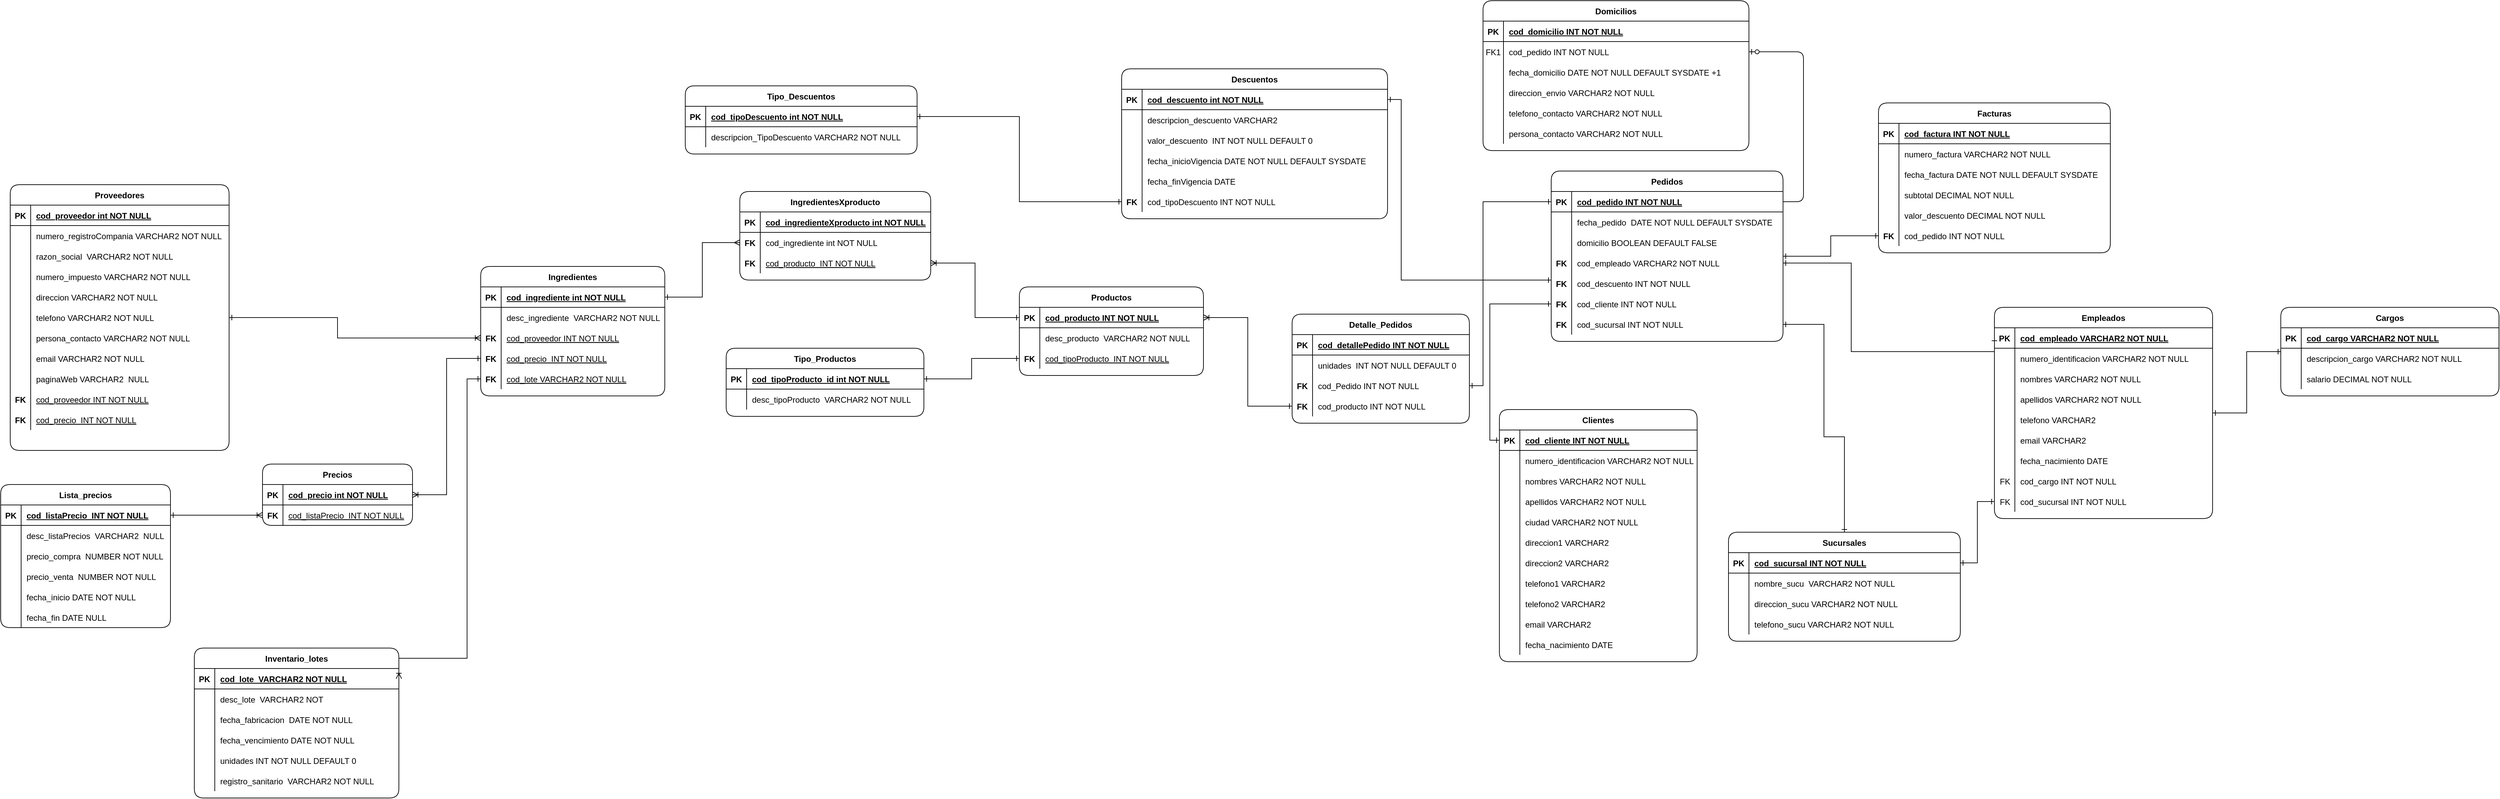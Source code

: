 <mxfile version="16.5.6" type="github">
  <diagram id="R2lEEEUBdFMjLlhIrx00" name="Page-1">
    <mxGraphModel dx="2044" dy="1992" grid="1" gridSize="10" guides="1" tooltips="1" connect="1" arrows="1" fold="1" page="1" pageScale="1" pageWidth="850" pageHeight="1100" math="0" shadow="0" extFonts="Permanent Marker^https://fonts.googleapis.com/css?family=Permanent+Marker">
      <root>
        <mxCell id="0" />
        <mxCell id="1" parent="0" />
        <mxCell id="C-vyLk0tnHw3VtMMgP7b-12" value="" style="edgeStyle=entityRelationEdgeStyle;endArrow=ERzeroToOne;startArrow=none;endFill=0;startFill=0;" parent="1" source="C-vyLk0tnHw3VtMMgP7b-3" target="C-vyLk0tnHw3VtMMgP7b-17" edge="1">
          <mxGeometry width="100" height="100" relative="1" as="geometry">
            <mxPoint x="980" y="760" as="sourcePoint" />
            <mxPoint x="1040" y="785" as="targetPoint" />
          </mxGeometry>
        </mxCell>
        <mxCell id="Z38Ssfz1ifw6Uf7seZ_q-123" value="" style="edgeStyle=orthogonalEdgeStyle;rounded=0;orthogonalLoop=1;jettySize=auto;html=1;startArrow=ERone;startFill=0;endArrow=ERzeroToOne;endFill=0;exitX=0;exitY=0.5;exitDx=0;exitDy=0;entryX=0;entryY=0.5;entryDx=0;entryDy=0;" edge="1" parent="1" source="C-vyLk0tnHw3VtMMgP7b-9" target="Z38Ssfz1ifw6Uf7seZ_q-108">
          <mxGeometry relative="1" as="geometry" />
        </mxCell>
        <mxCell id="Z38Ssfz1ifw6Uf7seZ_q-251" value="" style="edgeStyle=orthogonalEdgeStyle;rounded=0;orthogonalLoop=1;jettySize=auto;html=1;startArrow=ERone;startFill=0;endArrow=ERone;endFill=0;entryX=0;entryY=0.5;entryDx=0;entryDy=0;" edge="1" parent="1" source="C-vyLk0tnHw3VtMMgP7b-2" target="Z38Ssfz1ifw6Uf7seZ_q-245">
          <mxGeometry relative="1" as="geometry" />
        </mxCell>
        <mxCell id="Z38Ssfz1ifw6Uf7seZ_q-357" value="" style="edgeStyle=orthogonalEdgeStyle;rounded=0;orthogonalLoop=1;jettySize=auto;html=1;startArrow=ERone;startFill=0;endArrow=ERone;endFill=0;exitX=1;exitY=0.5;exitDx=0;exitDy=0;" edge="1" parent="1" source="Z38Ssfz1ifw6Uf7seZ_q-332" target="Z38Ssfz1ifw6Uf7seZ_q-335">
          <mxGeometry relative="1" as="geometry">
            <Array as="points">
              <mxPoint x="2820" y="275" />
              <mxPoint x="2820" y="440" />
              <mxPoint x="2850" y="440" />
            </Array>
          </mxGeometry>
        </mxCell>
        <mxCell id="C-vyLk0tnHw3VtMMgP7b-2" value="Pedidos" style="shape=table;startSize=30;container=1;collapsible=1;childLayout=tableLayout;fixedRows=1;rowLines=0;fontStyle=1;align=center;resizeLast=1;rounded=1;" parent="1" vertex="1">
          <mxGeometry x="2420" y="50" width="340" height="250" as="geometry" />
        </mxCell>
        <mxCell id="C-vyLk0tnHw3VtMMgP7b-3" value="" style="shape=partialRectangle;collapsible=0;dropTarget=0;pointerEvents=0;fillColor=none;points=[[0,0.5],[1,0.5]];portConstraint=eastwest;top=0;left=0;right=0;bottom=1;" parent="C-vyLk0tnHw3VtMMgP7b-2" vertex="1">
          <mxGeometry y="30" width="340" height="30" as="geometry" />
        </mxCell>
        <mxCell id="C-vyLk0tnHw3VtMMgP7b-4" value="PK" style="shape=partialRectangle;overflow=hidden;connectable=0;fillColor=none;top=0;left=0;bottom=0;right=0;fontStyle=1;" parent="C-vyLk0tnHw3VtMMgP7b-3" vertex="1">
          <mxGeometry width="30" height="30" as="geometry">
            <mxRectangle width="30" height="30" as="alternateBounds" />
          </mxGeometry>
        </mxCell>
        <mxCell id="C-vyLk0tnHw3VtMMgP7b-5" value="cod_pedido INT NOT NULL " style="shape=partialRectangle;overflow=hidden;connectable=0;fillColor=none;top=0;left=0;bottom=0;right=0;align=left;spacingLeft=6;fontStyle=5;" parent="C-vyLk0tnHw3VtMMgP7b-3" vertex="1">
          <mxGeometry x="30" width="310" height="30" as="geometry">
            <mxRectangle width="310" height="30" as="alternateBounds" />
          </mxGeometry>
        </mxCell>
        <mxCell id="Z38Ssfz1ifw6Uf7seZ_q-5" style="shape=partialRectangle;collapsible=0;dropTarget=0;pointerEvents=0;fillColor=none;points=[[0,0.5],[1,0.5]];portConstraint=eastwest;top=0;left=0;right=0;bottom=0;" vertex="1" parent="C-vyLk0tnHw3VtMMgP7b-2">
          <mxGeometry y="60" width="340" height="30" as="geometry" />
        </mxCell>
        <mxCell id="Z38Ssfz1ifw6Uf7seZ_q-6" style="shape=partialRectangle;overflow=hidden;connectable=0;fillColor=none;top=0;left=0;bottom=0;right=0;fontStyle=1" vertex="1" parent="Z38Ssfz1ifw6Uf7seZ_q-5">
          <mxGeometry width="30" height="30" as="geometry">
            <mxRectangle width="30" height="30" as="alternateBounds" />
          </mxGeometry>
        </mxCell>
        <mxCell id="Z38Ssfz1ifw6Uf7seZ_q-7" value="fecha_pedido  DATE NOT NULL DEFAULT SYSDATE" style="shape=partialRectangle;overflow=hidden;connectable=0;fillColor=none;top=0;left=0;bottom=0;right=0;align=left;spacingLeft=6;" vertex="1" parent="Z38Ssfz1ifw6Uf7seZ_q-5">
          <mxGeometry x="30" width="310" height="30" as="geometry">
            <mxRectangle width="310" height="30" as="alternateBounds" />
          </mxGeometry>
        </mxCell>
        <mxCell id="Z38Ssfz1ifw6Uf7seZ_q-2" style="shape=partialRectangle;collapsible=0;dropTarget=0;pointerEvents=0;fillColor=none;points=[[0,0.5],[1,0.5]];portConstraint=eastwest;top=0;left=0;right=0;bottom=0;" vertex="1" parent="C-vyLk0tnHw3VtMMgP7b-2">
          <mxGeometry y="90" width="340" height="30" as="geometry" />
        </mxCell>
        <mxCell id="Z38Ssfz1ifw6Uf7seZ_q-3" style="shape=partialRectangle;overflow=hidden;connectable=0;fillColor=none;top=0;left=0;bottom=0;right=0;fontStyle=1" vertex="1" parent="Z38Ssfz1ifw6Uf7seZ_q-2">
          <mxGeometry width="30" height="30" as="geometry">
            <mxRectangle width="30" height="30" as="alternateBounds" />
          </mxGeometry>
        </mxCell>
        <mxCell id="Z38Ssfz1ifw6Uf7seZ_q-4" value="domicilio BOOLEAN DEFAULT FALSE" style="shape=partialRectangle;overflow=hidden;connectable=0;fillColor=none;top=0;left=0;bottom=0;right=0;align=left;spacingLeft=6;" vertex="1" parent="Z38Ssfz1ifw6Uf7seZ_q-2">
          <mxGeometry x="30" width="310" height="30" as="geometry">
            <mxRectangle width="310" height="30" as="alternateBounds" />
          </mxGeometry>
        </mxCell>
        <mxCell id="C-vyLk0tnHw3VtMMgP7b-6" value="" style="shape=partialRectangle;collapsible=0;dropTarget=0;pointerEvents=0;fillColor=none;points=[[0,0.5],[1,0.5]];portConstraint=eastwest;top=0;left=0;right=0;bottom=0;" parent="C-vyLk0tnHw3VtMMgP7b-2" vertex="1">
          <mxGeometry y="120" width="340" height="30" as="geometry" />
        </mxCell>
        <mxCell id="C-vyLk0tnHw3VtMMgP7b-7" value="FK" style="shape=partialRectangle;overflow=hidden;connectable=0;fillColor=none;top=0;left=0;bottom=0;right=0;fontStyle=1" parent="C-vyLk0tnHw3VtMMgP7b-6" vertex="1">
          <mxGeometry width="30" height="30" as="geometry">
            <mxRectangle width="30" height="30" as="alternateBounds" />
          </mxGeometry>
        </mxCell>
        <mxCell id="C-vyLk0tnHw3VtMMgP7b-8" value="cod_empleado VARCHAR2 NOT NULL" style="shape=partialRectangle;overflow=hidden;connectable=0;fillColor=none;top=0;left=0;bottom=0;right=0;align=left;spacingLeft=6;" parent="C-vyLk0tnHw3VtMMgP7b-6" vertex="1">
          <mxGeometry x="30" width="310" height="30" as="geometry">
            <mxRectangle width="310" height="30" as="alternateBounds" />
          </mxGeometry>
        </mxCell>
        <mxCell id="Z38Ssfz1ifw6Uf7seZ_q-114" style="shape=partialRectangle;collapsible=0;dropTarget=0;pointerEvents=0;fillColor=none;points=[[0,0.5],[1,0.5]];portConstraint=eastwest;top=0;left=0;right=0;bottom=0;" vertex="1" parent="C-vyLk0tnHw3VtMMgP7b-2">
          <mxGeometry y="150" width="340" height="30" as="geometry" />
        </mxCell>
        <mxCell id="Z38Ssfz1ifw6Uf7seZ_q-115" value="FK" style="shape=partialRectangle;overflow=hidden;connectable=0;fillColor=none;top=0;left=0;bottom=0;right=0;fontStyle=1" vertex="1" parent="Z38Ssfz1ifw6Uf7seZ_q-114">
          <mxGeometry width="30" height="30" as="geometry">
            <mxRectangle width="30" height="30" as="alternateBounds" />
          </mxGeometry>
        </mxCell>
        <mxCell id="Z38Ssfz1ifw6Uf7seZ_q-116" value="cod_descuento INT NOT NULL" style="shape=partialRectangle;overflow=hidden;connectable=0;fillColor=none;top=0;left=0;bottom=0;right=0;align=left;spacingLeft=6;" vertex="1" parent="Z38Ssfz1ifw6Uf7seZ_q-114">
          <mxGeometry x="30" width="310" height="30" as="geometry">
            <mxRectangle width="310" height="30" as="alternateBounds" />
          </mxGeometry>
        </mxCell>
        <mxCell id="Z38Ssfz1ifw6Uf7seZ_q-275" value="" style="shape=partialRectangle;collapsible=0;dropTarget=0;pointerEvents=0;fillColor=none;points=[[0,0.5],[1,0.5]];portConstraint=eastwest;top=0;left=0;right=0;bottom=0;" vertex="1" parent="C-vyLk0tnHw3VtMMgP7b-2">
          <mxGeometry y="180" width="340" height="30" as="geometry" />
        </mxCell>
        <mxCell id="Z38Ssfz1ifw6Uf7seZ_q-276" value="FK" style="shape=partialRectangle;overflow=hidden;connectable=0;fillColor=none;top=0;left=0;bottom=0;right=0;fontStyle=1" vertex="1" parent="Z38Ssfz1ifw6Uf7seZ_q-275">
          <mxGeometry width="30" height="30" as="geometry">
            <mxRectangle width="30" height="30" as="alternateBounds" />
          </mxGeometry>
        </mxCell>
        <mxCell id="Z38Ssfz1ifw6Uf7seZ_q-277" value="cod_cliente INT NOT NULL" style="shape=partialRectangle;overflow=hidden;connectable=0;fillColor=none;top=0;left=0;bottom=0;right=0;align=left;spacingLeft=6;" vertex="1" parent="Z38Ssfz1ifw6Uf7seZ_q-275">
          <mxGeometry x="30" width="310" height="30" as="geometry">
            <mxRectangle width="310" height="30" as="alternateBounds" />
          </mxGeometry>
        </mxCell>
        <mxCell id="Z38Ssfz1ifw6Uf7seZ_q-332" value="" style="shape=partialRectangle;collapsible=0;dropTarget=0;pointerEvents=0;fillColor=none;points=[[0,0.5],[1,0.5]];portConstraint=eastwest;top=0;left=0;right=0;bottom=0;" vertex="1" parent="C-vyLk0tnHw3VtMMgP7b-2">
          <mxGeometry y="210" width="340" height="30" as="geometry" />
        </mxCell>
        <mxCell id="Z38Ssfz1ifw6Uf7seZ_q-333" value="FK" style="shape=partialRectangle;overflow=hidden;connectable=0;fillColor=none;top=0;left=0;bottom=0;right=0;fontStyle=1" vertex="1" parent="Z38Ssfz1ifw6Uf7seZ_q-332">
          <mxGeometry width="30" height="30" as="geometry">
            <mxRectangle width="30" height="30" as="alternateBounds" />
          </mxGeometry>
        </mxCell>
        <mxCell id="Z38Ssfz1ifw6Uf7seZ_q-334" value="cod_sucursal INT NOT NULL" style="shape=partialRectangle;overflow=hidden;connectable=0;fillColor=none;top=0;left=0;bottom=0;right=0;align=left;spacingLeft=6;" vertex="1" parent="Z38Ssfz1ifw6Uf7seZ_q-332">
          <mxGeometry x="30" width="310" height="30" as="geometry">
            <mxRectangle width="310" height="30" as="alternateBounds" />
          </mxGeometry>
        </mxCell>
        <mxCell id="C-vyLk0tnHw3VtMMgP7b-13" value="Domicilios" style="shape=table;startSize=30;container=1;collapsible=1;childLayout=tableLayout;fixedRows=1;rowLines=0;fontStyle=1;align=center;resizeLast=1;rounded=1;" parent="1" vertex="1">
          <mxGeometry x="2320" y="-200" width="390" height="220" as="geometry" />
        </mxCell>
        <mxCell id="C-vyLk0tnHw3VtMMgP7b-14" value="" style="shape=partialRectangle;collapsible=0;dropTarget=0;pointerEvents=0;fillColor=none;points=[[0,0.5],[1,0.5]];portConstraint=eastwest;top=0;left=0;right=0;bottom=1;" parent="C-vyLk0tnHw3VtMMgP7b-13" vertex="1">
          <mxGeometry y="30" width="390" height="30" as="geometry" />
        </mxCell>
        <mxCell id="C-vyLk0tnHw3VtMMgP7b-15" value="PK" style="shape=partialRectangle;overflow=hidden;connectable=0;fillColor=none;top=0;left=0;bottom=0;right=0;fontStyle=1;" parent="C-vyLk0tnHw3VtMMgP7b-14" vertex="1">
          <mxGeometry width="30" height="30" as="geometry">
            <mxRectangle width="30" height="30" as="alternateBounds" />
          </mxGeometry>
        </mxCell>
        <mxCell id="C-vyLk0tnHw3VtMMgP7b-16" value="cod_domicilio INT NOT NULL " style="shape=partialRectangle;overflow=hidden;connectable=0;fillColor=none;top=0;left=0;bottom=0;right=0;align=left;spacingLeft=6;fontStyle=5;" parent="C-vyLk0tnHw3VtMMgP7b-14" vertex="1">
          <mxGeometry x="30" width="360" height="30" as="geometry">
            <mxRectangle width="360" height="30" as="alternateBounds" />
          </mxGeometry>
        </mxCell>
        <mxCell id="C-vyLk0tnHw3VtMMgP7b-17" value="" style="shape=partialRectangle;collapsible=0;dropTarget=0;pointerEvents=0;fillColor=none;points=[[0,0.5],[1,0.5]];portConstraint=eastwest;top=0;left=0;right=0;bottom=0;" parent="C-vyLk0tnHw3VtMMgP7b-13" vertex="1">
          <mxGeometry y="60" width="390" height="30" as="geometry" />
        </mxCell>
        <mxCell id="C-vyLk0tnHw3VtMMgP7b-18" value="FK1" style="shape=partialRectangle;overflow=hidden;connectable=0;fillColor=none;top=0;left=0;bottom=0;right=0;" parent="C-vyLk0tnHw3VtMMgP7b-17" vertex="1">
          <mxGeometry width="30" height="30" as="geometry">
            <mxRectangle width="30" height="30" as="alternateBounds" />
          </mxGeometry>
        </mxCell>
        <mxCell id="C-vyLk0tnHw3VtMMgP7b-19" value="cod_pedido INT NOT NULL" style="shape=partialRectangle;overflow=hidden;connectable=0;fillColor=none;top=0;left=0;bottom=0;right=0;align=left;spacingLeft=6;" parent="C-vyLk0tnHw3VtMMgP7b-17" vertex="1">
          <mxGeometry x="30" width="360" height="30" as="geometry">
            <mxRectangle width="360" height="30" as="alternateBounds" />
          </mxGeometry>
        </mxCell>
        <mxCell id="C-vyLk0tnHw3VtMMgP7b-20" value="" style="shape=partialRectangle;collapsible=0;dropTarget=0;pointerEvents=0;fillColor=none;points=[[0,0.5],[1,0.5]];portConstraint=eastwest;top=0;left=0;right=0;bottom=0;" parent="C-vyLk0tnHw3VtMMgP7b-13" vertex="1">
          <mxGeometry y="90" width="390" height="30" as="geometry" />
        </mxCell>
        <mxCell id="C-vyLk0tnHw3VtMMgP7b-21" value="" style="shape=partialRectangle;overflow=hidden;connectable=0;fillColor=none;top=0;left=0;bottom=0;right=0;" parent="C-vyLk0tnHw3VtMMgP7b-20" vertex="1">
          <mxGeometry width="30" height="30" as="geometry">
            <mxRectangle width="30" height="30" as="alternateBounds" />
          </mxGeometry>
        </mxCell>
        <mxCell id="C-vyLk0tnHw3VtMMgP7b-22" value="fecha_domicilio DATE NOT NULL DEFAULT SYSDATE +1" style="shape=partialRectangle;overflow=hidden;connectable=0;fillColor=none;top=0;left=0;bottom=0;right=0;align=left;spacingLeft=6;" parent="C-vyLk0tnHw3VtMMgP7b-20" vertex="1">
          <mxGeometry x="30" width="360" height="30" as="geometry">
            <mxRectangle width="360" height="30" as="alternateBounds" />
          </mxGeometry>
        </mxCell>
        <mxCell id="Z38Ssfz1ifw6Uf7seZ_q-179" style="shape=partialRectangle;collapsible=0;dropTarget=0;pointerEvents=0;fillColor=none;points=[[0,0.5],[1,0.5]];portConstraint=eastwest;top=0;left=0;right=0;bottom=0;" vertex="1" parent="C-vyLk0tnHw3VtMMgP7b-13">
          <mxGeometry y="120" width="390" height="30" as="geometry" />
        </mxCell>
        <mxCell id="Z38Ssfz1ifw6Uf7seZ_q-180" style="shape=partialRectangle;overflow=hidden;connectable=0;fillColor=none;top=0;left=0;bottom=0;right=0;" vertex="1" parent="Z38Ssfz1ifw6Uf7seZ_q-179">
          <mxGeometry width="30" height="30" as="geometry">
            <mxRectangle width="30" height="30" as="alternateBounds" />
          </mxGeometry>
        </mxCell>
        <mxCell id="Z38Ssfz1ifw6Uf7seZ_q-181" value="direccion_envio VARCHAR2 NOT NULL" style="shape=partialRectangle;overflow=hidden;connectable=0;fillColor=none;top=0;left=0;bottom=0;right=0;align=left;spacingLeft=6;" vertex="1" parent="Z38Ssfz1ifw6Uf7seZ_q-179">
          <mxGeometry x="30" width="360" height="30" as="geometry">
            <mxRectangle width="360" height="30" as="alternateBounds" />
          </mxGeometry>
        </mxCell>
        <mxCell id="Z38Ssfz1ifw6Uf7seZ_q-182" style="shape=partialRectangle;collapsible=0;dropTarget=0;pointerEvents=0;fillColor=none;points=[[0,0.5],[1,0.5]];portConstraint=eastwest;top=0;left=0;right=0;bottom=0;" vertex="1" parent="C-vyLk0tnHw3VtMMgP7b-13">
          <mxGeometry y="150" width="390" height="30" as="geometry" />
        </mxCell>
        <mxCell id="Z38Ssfz1ifw6Uf7seZ_q-183" style="shape=partialRectangle;overflow=hidden;connectable=0;fillColor=none;top=0;left=0;bottom=0;right=0;" vertex="1" parent="Z38Ssfz1ifw6Uf7seZ_q-182">
          <mxGeometry width="30" height="30" as="geometry">
            <mxRectangle width="30" height="30" as="alternateBounds" />
          </mxGeometry>
        </mxCell>
        <mxCell id="Z38Ssfz1ifw6Uf7seZ_q-184" value="telefono_contacto VARCHAR2 NOT NULL" style="shape=partialRectangle;overflow=hidden;connectable=0;fillColor=none;top=0;left=0;bottom=0;right=0;align=left;spacingLeft=6;" vertex="1" parent="Z38Ssfz1ifw6Uf7seZ_q-182">
          <mxGeometry x="30" width="360" height="30" as="geometry">
            <mxRectangle width="360" height="30" as="alternateBounds" />
          </mxGeometry>
        </mxCell>
        <mxCell id="Z38Ssfz1ifw6Uf7seZ_q-185" style="shape=partialRectangle;collapsible=0;dropTarget=0;pointerEvents=0;fillColor=none;points=[[0,0.5],[1,0.5]];portConstraint=eastwest;top=0;left=0;right=0;bottom=0;" vertex="1" parent="C-vyLk0tnHw3VtMMgP7b-13">
          <mxGeometry y="180" width="390" height="30" as="geometry" />
        </mxCell>
        <mxCell id="Z38Ssfz1ifw6Uf7seZ_q-186" style="shape=partialRectangle;overflow=hidden;connectable=0;fillColor=none;top=0;left=0;bottom=0;right=0;" vertex="1" parent="Z38Ssfz1ifw6Uf7seZ_q-185">
          <mxGeometry width="30" height="30" as="geometry">
            <mxRectangle width="30" height="30" as="alternateBounds" />
          </mxGeometry>
        </mxCell>
        <mxCell id="Z38Ssfz1ifw6Uf7seZ_q-187" value="persona_contacto VARCHAR2 NOT NULL" style="shape=partialRectangle;overflow=hidden;connectable=0;fillColor=none;top=0;left=0;bottom=0;right=0;align=left;spacingLeft=6;" vertex="1" parent="Z38Ssfz1ifw6Uf7seZ_q-185">
          <mxGeometry x="30" width="360" height="30" as="geometry">
            <mxRectangle width="360" height="30" as="alternateBounds" />
          </mxGeometry>
        </mxCell>
        <mxCell id="C-vyLk0tnHw3VtMMgP7b-23" value="Clientes" style="shape=table;startSize=30;container=1;collapsible=1;childLayout=tableLayout;fixedRows=1;rowLines=0;fontStyle=1;align=center;resizeLast=1;rounded=1;" parent="1" vertex="1">
          <mxGeometry x="2344" y="400" width="290" height="370" as="geometry">
            <mxRectangle x="-50" y="420" width="100" height="30" as="alternateBounds" />
          </mxGeometry>
        </mxCell>
        <mxCell id="C-vyLk0tnHw3VtMMgP7b-24" value="" style="shape=partialRectangle;collapsible=0;dropTarget=0;pointerEvents=0;fillColor=none;points=[[0,0.5],[1,0.5]];portConstraint=eastwest;top=0;left=0;right=0;bottom=1;" parent="C-vyLk0tnHw3VtMMgP7b-23" vertex="1">
          <mxGeometry y="30" width="290" height="30" as="geometry" />
        </mxCell>
        <mxCell id="C-vyLk0tnHw3VtMMgP7b-25" value="PK" style="shape=partialRectangle;overflow=hidden;connectable=0;fillColor=none;top=0;left=0;bottom=0;right=0;fontStyle=1;" parent="C-vyLk0tnHw3VtMMgP7b-24" vertex="1">
          <mxGeometry width="30" height="30" as="geometry">
            <mxRectangle width="30" height="30" as="alternateBounds" />
          </mxGeometry>
        </mxCell>
        <mxCell id="C-vyLk0tnHw3VtMMgP7b-26" value="cod_cliente INT NOT NULL " style="shape=partialRectangle;overflow=hidden;connectable=0;fillColor=none;top=0;left=0;bottom=0;right=0;align=left;spacingLeft=6;fontStyle=5;" parent="C-vyLk0tnHw3VtMMgP7b-24" vertex="1">
          <mxGeometry x="30" width="260" height="30" as="geometry">
            <mxRectangle width="260" height="30" as="alternateBounds" />
          </mxGeometry>
        </mxCell>
        <mxCell id="Z38Ssfz1ifw6Uf7seZ_q-221" style="shape=partialRectangle;collapsible=0;dropTarget=0;pointerEvents=0;fillColor=none;points=[[0,0.5],[1,0.5]];portConstraint=eastwest;top=0;left=0;right=0;bottom=0;" vertex="1" parent="C-vyLk0tnHw3VtMMgP7b-23">
          <mxGeometry y="60" width="290" height="30" as="geometry" />
        </mxCell>
        <mxCell id="Z38Ssfz1ifw6Uf7seZ_q-223" style="shape=partialRectangle;overflow=hidden;connectable=0;fillColor=none;top=0;left=0;bottom=0;right=0;" vertex="1" parent="Z38Ssfz1ifw6Uf7seZ_q-221">
          <mxGeometry width="30" height="30" as="geometry">
            <mxRectangle width="30" height="30" as="alternateBounds" />
          </mxGeometry>
        </mxCell>
        <mxCell id="Z38Ssfz1ifw6Uf7seZ_q-224" value="numero_identificacion VARCHAR2 NOT NULL" style="shape=partialRectangle;overflow=hidden;connectable=0;fillColor=none;top=0;left=0;bottom=0;right=0;align=left;spacingLeft=6;" vertex="1" parent="Z38Ssfz1ifw6Uf7seZ_q-221">
          <mxGeometry x="30" width="260" height="30" as="geometry">
            <mxRectangle width="260" height="30" as="alternateBounds" />
          </mxGeometry>
        </mxCell>
        <mxCell id="C-vyLk0tnHw3VtMMgP7b-27" value="" style="shape=partialRectangle;collapsible=0;dropTarget=0;pointerEvents=0;fillColor=none;points=[[0,0.5],[1,0.5]];portConstraint=eastwest;top=0;left=0;right=0;bottom=0;" parent="C-vyLk0tnHw3VtMMgP7b-23" vertex="1">
          <mxGeometry y="90" width="290" height="30" as="geometry" />
        </mxCell>
        <mxCell id="C-vyLk0tnHw3VtMMgP7b-28" value="" style="shape=partialRectangle;overflow=hidden;connectable=0;fillColor=none;top=0;left=0;bottom=0;right=0;" parent="C-vyLk0tnHw3VtMMgP7b-27" vertex="1">
          <mxGeometry width="30" height="30" as="geometry">
            <mxRectangle width="30" height="30" as="alternateBounds" />
          </mxGeometry>
        </mxCell>
        <mxCell id="C-vyLk0tnHw3VtMMgP7b-29" value="nombres VARCHAR2 NOT NULL" style="shape=partialRectangle;overflow=hidden;connectable=0;fillColor=none;top=0;left=0;bottom=0;right=0;align=left;spacingLeft=6;" parent="C-vyLk0tnHw3VtMMgP7b-27" vertex="1">
          <mxGeometry x="30" width="260" height="30" as="geometry">
            <mxRectangle width="260" height="30" as="alternateBounds" />
          </mxGeometry>
        </mxCell>
        <mxCell id="Z38Ssfz1ifw6Uf7seZ_q-201" style="shape=partialRectangle;collapsible=0;dropTarget=0;pointerEvents=0;fillColor=none;points=[[0,0.5],[1,0.5]];portConstraint=eastwest;top=0;left=0;right=0;bottom=0;" vertex="1" parent="C-vyLk0tnHw3VtMMgP7b-23">
          <mxGeometry y="120" width="290" height="30" as="geometry" />
        </mxCell>
        <mxCell id="Z38Ssfz1ifw6Uf7seZ_q-203" style="shape=partialRectangle;overflow=hidden;connectable=0;fillColor=none;top=0;left=0;bottom=0;right=0;" vertex="1" parent="Z38Ssfz1ifw6Uf7seZ_q-201">
          <mxGeometry width="30" height="30" as="geometry">
            <mxRectangle width="30" height="30" as="alternateBounds" />
          </mxGeometry>
        </mxCell>
        <mxCell id="Z38Ssfz1ifw6Uf7seZ_q-204" value="apellidos VARCHAR2 NOT NULL" style="shape=partialRectangle;overflow=hidden;connectable=0;fillColor=none;top=0;left=0;bottom=0;right=0;align=left;spacingLeft=6;" vertex="1" parent="Z38Ssfz1ifw6Uf7seZ_q-201">
          <mxGeometry x="30" width="260" height="30" as="geometry">
            <mxRectangle width="260" height="30" as="alternateBounds" />
          </mxGeometry>
        </mxCell>
        <mxCell id="Z38Ssfz1ifw6Uf7seZ_q-225" style="shape=partialRectangle;collapsible=0;dropTarget=0;pointerEvents=0;fillColor=none;points=[[0,0.5],[1,0.5]];portConstraint=eastwest;top=0;left=0;right=0;bottom=0;" vertex="1" parent="C-vyLk0tnHw3VtMMgP7b-23">
          <mxGeometry y="150" width="290" height="30" as="geometry" />
        </mxCell>
        <mxCell id="Z38Ssfz1ifw6Uf7seZ_q-227" style="shape=partialRectangle;overflow=hidden;connectable=0;fillColor=none;top=0;left=0;bottom=0;right=0;" vertex="1" parent="Z38Ssfz1ifw6Uf7seZ_q-225">
          <mxGeometry width="30" height="30" as="geometry">
            <mxRectangle width="30" height="30" as="alternateBounds" />
          </mxGeometry>
        </mxCell>
        <mxCell id="Z38Ssfz1ifw6Uf7seZ_q-228" value="ciudad VARCHAR2 NOT NULL" style="shape=partialRectangle;overflow=hidden;connectable=0;fillColor=none;top=0;left=0;bottom=0;right=0;align=left;spacingLeft=6;" vertex="1" parent="Z38Ssfz1ifw6Uf7seZ_q-225">
          <mxGeometry x="30" width="260" height="30" as="geometry">
            <mxRectangle width="260" height="30" as="alternateBounds" />
          </mxGeometry>
        </mxCell>
        <mxCell id="Z38Ssfz1ifw6Uf7seZ_q-197" style="shape=partialRectangle;collapsible=0;dropTarget=0;pointerEvents=0;fillColor=none;points=[[0,0.5],[1,0.5]];portConstraint=eastwest;top=0;left=0;right=0;bottom=0;" vertex="1" parent="C-vyLk0tnHw3VtMMgP7b-23">
          <mxGeometry y="180" width="290" height="30" as="geometry" />
        </mxCell>
        <mxCell id="Z38Ssfz1ifw6Uf7seZ_q-199" style="shape=partialRectangle;overflow=hidden;connectable=0;fillColor=none;top=0;left=0;bottom=0;right=0;" vertex="1" parent="Z38Ssfz1ifw6Uf7seZ_q-197">
          <mxGeometry width="30" height="30" as="geometry">
            <mxRectangle width="30" height="30" as="alternateBounds" />
          </mxGeometry>
        </mxCell>
        <mxCell id="Z38Ssfz1ifw6Uf7seZ_q-200" value="direccion1 VARCHAR2 " style="shape=partialRectangle;overflow=hidden;connectable=0;fillColor=none;top=0;left=0;bottom=0;right=0;align=left;spacingLeft=6;" vertex="1" parent="Z38Ssfz1ifw6Uf7seZ_q-197">
          <mxGeometry x="30" width="260" height="30" as="geometry">
            <mxRectangle width="260" height="30" as="alternateBounds" />
          </mxGeometry>
        </mxCell>
        <mxCell id="Z38Ssfz1ifw6Uf7seZ_q-189" style="shape=partialRectangle;collapsible=0;dropTarget=0;pointerEvents=0;fillColor=none;points=[[0,0.5],[1,0.5]];portConstraint=eastwest;top=0;left=0;right=0;bottom=0;" vertex="1" parent="C-vyLk0tnHw3VtMMgP7b-23">
          <mxGeometry y="210" width="290" height="30" as="geometry" />
        </mxCell>
        <mxCell id="Z38Ssfz1ifw6Uf7seZ_q-191" style="shape=partialRectangle;overflow=hidden;connectable=0;fillColor=none;top=0;left=0;bottom=0;right=0;" vertex="1" parent="Z38Ssfz1ifw6Uf7seZ_q-189">
          <mxGeometry width="30" height="30" as="geometry">
            <mxRectangle width="30" height="30" as="alternateBounds" />
          </mxGeometry>
        </mxCell>
        <mxCell id="Z38Ssfz1ifw6Uf7seZ_q-192" value="direccion2 VARCHAR2 " style="shape=partialRectangle;overflow=hidden;connectable=0;fillColor=none;top=0;left=0;bottom=0;right=0;align=left;spacingLeft=6;" vertex="1" parent="Z38Ssfz1ifw6Uf7seZ_q-189">
          <mxGeometry x="30" width="260" height="30" as="geometry">
            <mxRectangle width="260" height="30" as="alternateBounds" />
          </mxGeometry>
        </mxCell>
        <mxCell id="Z38Ssfz1ifw6Uf7seZ_q-193" style="shape=partialRectangle;collapsible=0;dropTarget=0;pointerEvents=0;fillColor=none;points=[[0,0.5],[1,0.5]];portConstraint=eastwest;top=0;left=0;right=0;bottom=0;" vertex="1" parent="C-vyLk0tnHw3VtMMgP7b-23">
          <mxGeometry y="240" width="290" height="30" as="geometry" />
        </mxCell>
        <mxCell id="Z38Ssfz1ifw6Uf7seZ_q-195" style="shape=partialRectangle;overflow=hidden;connectable=0;fillColor=none;top=0;left=0;bottom=0;right=0;" vertex="1" parent="Z38Ssfz1ifw6Uf7seZ_q-193">
          <mxGeometry width="30" height="30" as="geometry">
            <mxRectangle width="30" height="30" as="alternateBounds" />
          </mxGeometry>
        </mxCell>
        <mxCell id="Z38Ssfz1ifw6Uf7seZ_q-196" value="telefono1 VARCHAR2" style="shape=partialRectangle;overflow=hidden;connectable=0;fillColor=none;top=0;left=0;bottom=0;right=0;align=left;spacingLeft=6;" vertex="1" parent="Z38Ssfz1ifw6Uf7seZ_q-193">
          <mxGeometry x="30" width="260" height="30" as="geometry">
            <mxRectangle width="260" height="30" as="alternateBounds" />
          </mxGeometry>
        </mxCell>
        <mxCell id="Z38Ssfz1ifw6Uf7seZ_q-217" style="shape=partialRectangle;collapsible=0;dropTarget=0;pointerEvents=0;fillColor=none;points=[[0,0.5],[1,0.5]];portConstraint=eastwest;top=0;left=0;right=0;bottom=0;" vertex="1" parent="C-vyLk0tnHw3VtMMgP7b-23">
          <mxGeometry y="270" width="290" height="30" as="geometry" />
        </mxCell>
        <mxCell id="Z38Ssfz1ifw6Uf7seZ_q-219" style="shape=partialRectangle;overflow=hidden;connectable=0;fillColor=none;top=0;left=0;bottom=0;right=0;" vertex="1" parent="Z38Ssfz1ifw6Uf7seZ_q-217">
          <mxGeometry width="30" height="30" as="geometry">
            <mxRectangle width="30" height="30" as="alternateBounds" />
          </mxGeometry>
        </mxCell>
        <mxCell id="Z38Ssfz1ifw6Uf7seZ_q-220" value="telefono2 VARCHAR2" style="shape=partialRectangle;overflow=hidden;connectable=0;fillColor=none;top=0;left=0;bottom=0;right=0;align=left;spacingLeft=6;" vertex="1" parent="Z38Ssfz1ifw6Uf7seZ_q-217">
          <mxGeometry x="30" width="260" height="30" as="geometry">
            <mxRectangle width="260" height="30" as="alternateBounds" />
          </mxGeometry>
        </mxCell>
        <mxCell id="Z38Ssfz1ifw6Uf7seZ_q-213" style="shape=partialRectangle;collapsible=0;dropTarget=0;pointerEvents=0;fillColor=none;points=[[0,0.5],[1,0.5]];portConstraint=eastwest;top=0;left=0;right=0;bottom=0;" vertex="1" parent="C-vyLk0tnHw3VtMMgP7b-23">
          <mxGeometry y="300" width="290" height="30" as="geometry" />
        </mxCell>
        <mxCell id="Z38Ssfz1ifw6Uf7seZ_q-215" style="shape=partialRectangle;overflow=hidden;connectable=0;fillColor=none;top=0;left=0;bottom=0;right=0;" vertex="1" parent="Z38Ssfz1ifw6Uf7seZ_q-213">
          <mxGeometry width="30" height="30" as="geometry">
            <mxRectangle width="30" height="30" as="alternateBounds" />
          </mxGeometry>
        </mxCell>
        <mxCell id="Z38Ssfz1ifw6Uf7seZ_q-216" value="email VARCHAR2" style="shape=partialRectangle;overflow=hidden;connectable=0;fillColor=none;top=0;left=0;bottom=0;right=0;align=left;spacingLeft=6;" vertex="1" parent="Z38Ssfz1ifw6Uf7seZ_q-213">
          <mxGeometry x="30" width="260" height="30" as="geometry">
            <mxRectangle width="260" height="30" as="alternateBounds" />
          </mxGeometry>
        </mxCell>
        <mxCell id="Z38Ssfz1ifw6Uf7seZ_q-209" style="shape=partialRectangle;collapsible=0;dropTarget=0;pointerEvents=0;fillColor=none;points=[[0,0.5],[1,0.5]];portConstraint=eastwest;top=0;left=0;right=0;bottom=0;" vertex="1" parent="C-vyLk0tnHw3VtMMgP7b-23">
          <mxGeometry y="330" width="290" height="30" as="geometry" />
        </mxCell>
        <mxCell id="Z38Ssfz1ifw6Uf7seZ_q-211" style="shape=partialRectangle;overflow=hidden;connectable=0;fillColor=none;top=0;left=0;bottom=0;right=0;" vertex="1" parent="Z38Ssfz1ifw6Uf7seZ_q-209">
          <mxGeometry width="30" height="30" as="geometry">
            <mxRectangle width="30" height="30" as="alternateBounds" />
          </mxGeometry>
        </mxCell>
        <mxCell id="Z38Ssfz1ifw6Uf7seZ_q-212" value="fecha_nacimiento DATE" style="shape=partialRectangle;overflow=hidden;connectable=0;fillColor=none;top=0;left=0;bottom=0;right=0;align=left;spacingLeft=6;" vertex="1" parent="Z38Ssfz1ifw6Uf7seZ_q-209">
          <mxGeometry x="30" width="260" height="30" as="geometry">
            <mxRectangle width="260" height="30" as="alternateBounds" />
          </mxGeometry>
        </mxCell>
        <mxCell id="DksJe4ZbISda9nN0bRkU-89" value="" style="edgeStyle=orthogonalEdgeStyle;rounded=0;orthogonalLoop=1;jettySize=auto;html=1;startArrow=ERoneToMany;startFill=0;endArrow=ERone;endFill=0;exitX=0;exitY=0.5;exitDx=0;exitDy=0;" parent="1" source="DksJe4ZbISda9nN0bRkU-40" target="DksJe4ZbISda9nN0bRkU-68" edge="1">
          <mxGeometry relative="1" as="geometry">
            <mxPoint x="200" y="320" as="sourcePoint" />
            <Array as="points">
              <mxPoint x="640" y="295" />
              <mxPoint x="640" y="265" />
            </Array>
          </mxGeometry>
        </mxCell>
        <mxCell id="DksJe4ZbISda9nN0bRkU-185" value="" style="edgeStyle=orthogonalEdgeStyle;rounded=0;orthogonalLoop=1;jettySize=auto;html=1;startArrow=ERone;startFill=0;endArrow=ERoneToMany;endFill=0;exitX=0;exitY=0.5;exitDx=0;exitDy=0;entryX=1;entryY=0.5;entryDx=0;entryDy=0;" parent="1" source="DksJe4ZbISda9nN0bRkU-152" target="DksJe4ZbISda9nN0bRkU-157" edge="1">
          <mxGeometry relative="1" as="geometry" />
        </mxCell>
        <mxCell id="V6xcrH1YjNl2KdVk-i4L-34" value="" style="edgeStyle=orthogonalEdgeStyle;rounded=0;orthogonalLoop=1;jettySize=auto;html=1;exitX=0;exitY=0.5;exitDx=0;exitDy=0;entryX=1;entryY=0.5;entryDx=0;entryDy=0;startArrow=ERone;startFill=0;endArrow=ERoneToMany;endFill=0;" parent="1" source="DksJe4ZbISda9nN0bRkU-114" target="DksJe4ZbISda9nN0bRkU-192" edge="1">
          <mxGeometry relative="1" as="geometry">
            <Array as="points">
              <mxPoint x="830" y="355" />
              <mxPoint x="830" y="765" />
            </Array>
            <mxPoint x="811" y="814" as="targetPoint" />
          </mxGeometry>
        </mxCell>
        <mxCell id="DksJe4ZbISda9nN0bRkU-7" value="Ingredientes" style="shape=table;startSize=30;container=1;collapsible=1;childLayout=tableLayout;fixedRows=1;rowLines=0;fontStyle=1;align=center;resizeLast=1;sketch=0;shadow=0;rounded=1;swimlaneLine=1;" parent="1" vertex="1">
          <mxGeometry x="850" y="190" width="270" height="190" as="geometry">
            <mxRectangle x="-50" y="420" width="100" height="30" as="alternateBounds" />
          </mxGeometry>
        </mxCell>
        <mxCell id="DksJe4ZbISda9nN0bRkU-8" value="" style="shape=partialRectangle;collapsible=0;dropTarget=0;pointerEvents=0;fillColor=none;points=[[0,0.5],[1,0.5]];portConstraint=eastwest;top=0;left=0;right=0;bottom=1;" parent="DksJe4ZbISda9nN0bRkU-7" vertex="1">
          <mxGeometry y="30" width="270" height="30" as="geometry" />
        </mxCell>
        <mxCell id="DksJe4ZbISda9nN0bRkU-10" value="PK" style="shape=partialRectangle;overflow=hidden;connectable=0;fillColor=none;top=0;left=0;bottom=0;right=0;fontStyle=1;" parent="DksJe4ZbISda9nN0bRkU-8" vertex="1">
          <mxGeometry width="30" height="30" as="geometry">
            <mxRectangle width="30" height="30" as="alternateBounds" />
          </mxGeometry>
        </mxCell>
        <mxCell id="DksJe4ZbISda9nN0bRkU-11" value="cod_ingrediente int NOT NULL " style="shape=partialRectangle;overflow=hidden;connectable=0;fillColor=none;top=0;left=0;bottom=0;right=0;align=left;spacingLeft=6;fontStyle=5;" parent="DksJe4ZbISda9nN0bRkU-8" vertex="1">
          <mxGeometry x="30" width="240" height="30" as="geometry">
            <mxRectangle width="240" height="30" as="alternateBounds" />
          </mxGeometry>
        </mxCell>
        <mxCell id="DksJe4ZbISda9nN0bRkU-12" value="" style="shape=partialRectangle;collapsible=0;dropTarget=0;pointerEvents=0;fillColor=none;points=[[0,0.5],[1,0.5]];portConstraint=eastwest;top=0;left=0;right=0;bottom=0;" parent="DksJe4ZbISda9nN0bRkU-7" vertex="1">
          <mxGeometry y="60" width="270" height="30" as="geometry" />
        </mxCell>
        <mxCell id="DksJe4ZbISda9nN0bRkU-14" value="" style="shape=partialRectangle;overflow=hidden;connectable=0;fillColor=none;top=0;left=0;bottom=0;right=0;" parent="DksJe4ZbISda9nN0bRkU-12" vertex="1">
          <mxGeometry width="30" height="30" as="geometry">
            <mxRectangle width="30" height="30" as="alternateBounds" />
          </mxGeometry>
        </mxCell>
        <mxCell id="DksJe4ZbISda9nN0bRkU-15" value="desc_ingrediente  VARCHAR2 NOT NULL" style="shape=partialRectangle;overflow=hidden;connectable=0;fillColor=none;top=0;left=0;bottom=0;right=0;align=left;spacingLeft=6;strokeWidth=1;perimeterSpacing=1;" parent="DksJe4ZbISda9nN0bRkU-12" vertex="1">
          <mxGeometry x="30" width="240" height="30" as="geometry">
            <mxRectangle width="240" height="30" as="alternateBounds" />
          </mxGeometry>
        </mxCell>
        <mxCell id="DksJe4ZbISda9nN0bRkU-40" style="shape=partialRectangle;collapsible=0;dropTarget=0;pointerEvents=0;fillColor=none;points=[[0,0.5],[1,0.5]];portConstraint=eastwest;top=0;left=0;right=0;bottom=0;" parent="DksJe4ZbISda9nN0bRkU-7" vertex="1">
          <mxGeometry y="90" width="270" height="30" as="geometry" />
        </mxCell>
        <mxCell id="DksJe4ZbISda9nN0bRkU-42" value="FK" style="shape=partialRectangle;overflow=hidden;connectable=0;fillColor=none;top=0;left=0;bottom=0;right=0;fontStyle=1" parent="DksJe4ZbISda9nN0bRkU-40" vertex="1">
          <mxGeometry width="30" height="30" as="geometry">
            <mxRectangle width="30" height="30" as="alternateBounds" />
          </mxGeometry>
        </mxCell>
        <mxCell id="DksJe4ZbISda9nN0bRkU-43" value="cod_proveedor INT NOT NULL" style="shape=partialRectangle;overflow=hidden;connectable=0;fillColor=none;top=0;left=0;bottom=0;right=0;align=left;spacingLeft=6;fontStyle=4" parent="DksJe4ZbISda9nN0bRkU-40" vertex="1">
          <mxGeometry x="30" width="240" height="30" as="geometry">
            <mxRectangle width="240" height="30" as="alternateBounds" />
          </mxGeometry>
        </mxCell>
        <mxCell id="DksJe4ZbISda9nN0bRkU-152" style="shape=partialRectangle;collapsible=0;dropTarget=0;pointerEvents=0;fillColor=none;points=[[0,0.5],[1,0.5]];portConstraint=eastwest;top=0;left=0;right=0;bottom=0;" parent="DksJe4ZbISda9nN0bRkU-7" vertex="1">
          <mxGeometry y="120" width="270" height="30" as="geometry" />
        </mxCell>
        <mxCell id="DksJe4ZbISda9nN0bRkU-154" value="FK" style="shape=partialRectangle;overflow=hidden;connectable=0;fillColor=none;top=0;left=0;bottom=0;right=0;fontStyle=1" parent="DksJe4ZbISda9nN0bRkU-152" vertex="1">
          <mxGeometry width="30" height="30" as="geometry">
            <mxRectangle width="30" height="30" as="alternateBounds" />
          </mxGeometry>
        </mxCell>
        <mxCell id="DksJe4ZbISda9nN0bRkU-155" value="cod_precio  INT NOT NULL" style="shape=partialRectangle;overflow=hidden;connectable=0;fillColor=none;top=0;left=0;bottom=0;right=0;align=left;spacingLeft=6;fontStyle=4" parent="DksJe4ZbISda9nN0bRkU-152" vertex="1">
          <mxGeometry x="30" width="240" height="30" as="geometry">
            <mxRectangle width="240" height="30" as="alternateBounds" />
          </mxGeometry>
        </mxCell>
        <mxCell id="DksJe4ZbISda9nN0bRkU-114" style="shape=partialRectangle;collapsible=0;dropTarget=0;pointerEvents=0;fillColor=none;points=[[0,0.5],[1,0.5]];portConstraint=eastwest;top=0;left=0;right=0;bottom=0;" parent="DksJe4ZbISda9nN0bRkU-7" vertex="1">
          <mxGeometry y="150" width="270" height="30" as="geometry" />
        </mxCell>
        <mxCell id="DksJe4ZbISda9nN0bRkU-116" value="FK" style="shape=partialRectangle;overflow=hidden;connectable=0;fillColor=none;top=0;left=0;bottom=0;right=0;fontStyle=1" parent="DksJe4ZbISda9nN0bRkU-114" vertex="1">
          <mxGeometry width="30" height="30" as="geometry">
            <mxRectangle width="30" height="30" as="alternateBounds" />
          </mxGeometry>
        </mxCell>
        <mxCell id="DksJe4ZbISda9nN0bRkU-117" value="cod_lote VARCHAR2 NOT NULL" style="shape=partialRectangle;overflow=hidden;connectable=0;fillColor=none;top=0;left=0;bottom=0;right=0;align=left;spacingLeft=6;fontStyle=4" parent="DksJe4ZbISda9nN0bRkU-114" vertex="1">
          <mxGeometry x="30" width="240" height="30" as="geometry">
            <mxRectangle width="240" height="30" as="alternateBounds" />
          </mxGeometry>
        </mxCell>
        <mxCell id="DksJe4ZbISda9nN0bRkU-44" value="Tipo_Productos" style="shape=table;startSize=30;container=1;collapsible=1;childLayout=tableLayout;fixedRows=1;rowLines=0;fontStyle=1;align=center;resizeLast=1;sketch=0;shadow=0;rounded=1;swimlaneLine=1;" parent="1" vertex="1">
          <mxGeometry x="1210" y="310" width="290" height="100" as="geometry">
            <mxRectangle x="-50" y="420" width="100" height="30" as="alternateBounds" />
          </mxGeometry>
        </mxCell>
        <mxCell id="DksJe4ZbISda9nN0bRkU-45" value="" style="shape=partialRectangle;collapsible=0;dropTarget=0;pointerEvents=0;fillColor=none;points=[[0,0.5],[1,0.5]];portConstraint=eastwest;top=0;left=0;right=0;bottom=1;" parent="DksJe4ZbISda9nN0bRkU-44" vertex="1">
          <mxGeometry y="30" width="290" height="30" as="geometry" />
        </mxCell>
        <mxCell id="DksJe4ZbISda9nN0bRkU-47" value="PK" style="shape=partialRectangle;overflow=hidden;connectable=0;fillColor=none;top=0;left=0;bottom=0;right=0;fontStyle=1;" parent="DksJe4ZbISda9nN0bRkU-45" vertex="1">
          <mxGeometry width="30" height="30" as="geometry">
            <mxRectangle width="30" height="30" as="alternateBounds" />
          </mxGeometry>
        </mxCell>
        <mxCell id="DksJe4ZbISda9nN0bRkU-48" value="cod_tipoProducto_id int NOT NULL " style="shape=partialRectangle;overflow=hidden;connectable=0;fillColor=none;top=0;left=0;bottom=0;right=0;align=left;spacingLeft=6;fontStyle=5;" parent="DksJe4ZbISda9nN0bRkU-45" vertex="1">
          <mxGeometry x="30" width="260" height="30" as="geometry">
            <mxRectangle width="260" height="30" as="alternateBounds" />
          </mxGeometry>
        </mxCell>
        <mxCell id="DksJe4ZbISda9nN0bRkU-49" value="" style="shape=partialRectangle;collapsible=0;dropTarget=0;pointerEvents=0;fillColor=none;points=[[0,0.5],[1,0.5]];portConstraint=eastwest;top=0;left=0;right=0;bottom=0;" parent="DksJe4ZbISda9nN0bRkU-44" vertex="1">
          <mxGeometry y="60" width="290" height="30" as="geometry" />
        </mxCell>
        <mxCell id="DksJe4ZbISda9nN0bRkU-51" value="" style="shape=partialRectangle;overflow=hidden;connectable=0;fillColor=none;top=0;left=0;bottom=0;right=0;" parent="DksJe4ZbISda9nN0bRkU-49" vertex="1">
          <mxGeometry width="30" height="30" as="geometry">
            <mxRectangle width="30" height="30" as="alternateBounds" />
          </mxGeometry>
        </mxCell>
        <mxCell id="DksJe4ZbISda9nN0bRkU-52" value="desc_tipoProducto  VARCHAR2 NOT NULL" style="shape=partialRectangle;overflow=hidden;connectable=0;fillColor=none;top=0;left=0;bottom=0;right=0;align=left;spacingLeft=6;strokeWidth=1;perimeterSpacing=1;" parent="DksJe4ZbISda9nN0bRkU-49" vertex="1">
          <mxGeometry x="30" width="260" height="30" as="geometry">
            <mxRectangle width="260" height="30" as="alternateBounds" />
          </mxGeometry>
        </mxCell>
        <mxCell id="DksJe4ZbISda9nN0bRkU-68" value="Proveedores" style="shape=table;startSize=30;container=1;collapsible=1;childLayout=tableLayout;fixedRows=1;rowLines=0;fontStyle=1;align=center;resizeLast=1;sketch=0;shadow=0;rounded=1;swimlaneLine=1;" parent="1" vertex="1">
          <mxGeometry x="160" y="70" width="321" height="390" as="geometry">
            <mxRectangle x="-50" y="420" width="100" height="30" as="alternateBounds" />
          </mxGeometry>
        </mxCell>
        <mxCell id="DksJe4ZbISda9nN0bRkU-69" value="" style="shape=partialRectangle;collapsible=0;dropTarget=0;pointerEvents=0;fillColor=none;points=[[0,0.5],[1,0.5]];portConstraint=eastwest;top=0;left=0;right=0;bottom=1;" parent="DksJe4ZbISda9nN0bRkU-68" vertex="1">
          <mxGeometry y="30" width="321" height="30" as="geometry" />
        </mxCell>
        <mxCell id="DksJe4ZbISda9nN0bRkU-71" value="PK" style="shape=partialRectangle;overflow=hidden;connectable=0;fillColor=none;top=0;left=0;bottom=0;right=0;fontStyle=1;" parent="DksJe4ZbISda9nN0bRkU-69" vertex="1">
          <mxGeometry width="30" height="30" as="geometry">
            <mxRectangle width="30" height="30" as="alternateBounds" />
          </mxGeometry>
        </mxCell>
        <mxCell id="DksJe4ZbISda9nN0bRkU-72" value="cod_proveedor int NOT NULL " style="shape=partialRectangle;overflow=hidden;connectable=0;fillColor=none;top=0;left=0;bottom=0;right=0;align=left;spacingLeft=6;fontStyle=5;" parent="DksJe4ZbISda9nN0bRkU-69" vertex="1">
          <mxGeometry x="30" width="291" height="30" as="geometry">
            <mxRectangle width="291" height="30" as="alternateBounds" />
          </mxGeometry>
        </mxCell>
        <mxCell id="DksJe4ZbISda9nN0bRkU-102" style="shape=partialRectangle;collapsible=0;dropTarget=0;pointerEvents=0;fillColor=none;points=[[0,0.5],[1,0.5]];portConstraint=eastwest;top=0;left=0;right=0;bottom=0;" parent="DksJe4ZbISda9nN0bRkU-68" vertex="1">
          <mxGeometry y="60" width="321" height="30" as="geometry" />
        </mxCell>
        <mxCell id="DksJe4ZbISda9nN0bRkU-104" style="shape=partialRectangle;overflow=hidden;connectable=0;fillColor=none;top=0;left=0;bottom=0;right=0;" parent="DksJe4ZbISda9nN0bRkU-102" vertex="1">
          <mxGeometry width="30" height="30" as="geometry">
            <mxRectangle width="30" height="30" as="alternateBounds" />
          </mxGeometry>
        </mxCell>
        <mxCell id="DksJe4ZbISda9nN0bRkU-105" value="numero_registroCompania VARCHAR2 NOT NULL" style="shape=partialRectangle;overflow=hidden;connectable=0;fillColor=none;top=0;left=0;bottom=0;right=0;align=left;spacingLeft=6;strokeWidth=1;perimeterSpacing=1;" parent="DksJe4ZbISda9nN0bRkU-102" vertex="1">
          <mxGeometry x="30" width="291" height="30" as="geometry">
            <mxRectangle width="291" height="30" as="alternateBounds" />
          </mxGeometry>
        </mxCell>
        <mxCell id="DksJe4ZbISda9nN0bRkU-73" value="" style="shape=partialRectangle;collapsible=0;dropTarget=0;pointerEvents=0;fillColor=none;points=[[0,0.5],[1,0.5]];portConstraint=eastwest;top=0;left=0;right=0;bottom=0;" parent="DksJe4ZbISda9nN0bRkU-68" vertex="1">
          <mxGeometry y="90" width="321" height="30" as="geometry" />
        </mxCell>
        <mxCell id="DksJe4ZbISda9nN0bRkU-75" value="" style="shape=partialRectangle;overflow=hidden;connectable=0;fillColor=none;top=0;left=0;bottom=0;right=0;" parent="DksJe4ZbISda9nN0bRkU-73" vertex="1">
          <mxGeometry width="30" height="30" as="geometry">
            <mxRectangle width="30" height="30" as="alternateBounds" />
          </mxGeometry>
        </mxCell>
        <mxCell id="DksJe4ZbISda9nN0bRkU-76" value="razon_social  VARCHAR2 NOT NULL" style="shape=partialRectangle;overflow=hidden;connectable=0;fillColor=none;top=0;left=0;bottom=0;right=0;align=left;spacingLeft=6;strokeWidth=1;perimeterSpacing=1;" parent="DksJe4ZbISda9nN0bRkU-73" vertex="1">
          <mxGeometry x="30" width="291" height="30" as="geometry">
            <mxRectangle width="291" height="30" as="alternateBounds" />
          </mxGeometry>
        </mxCell>
        <mxCell id="DksJe4ZbISda9nN0bRkU-106" style="shape=partialRectangle;collapsible=0;dropTarget=0;pointerEvents=0;fillColor=none;points=[[0,0.5],[1,0.5]];portConstraint=eastwest;top=0;left=0;right=0;bottom=0;" parent="DksJe4ZbISda9nN0bRkU-68" vertex="1">
          <mxGeometry y="120" width="321" height="30" as="geometry" />
        </mxCell>
        <mxCell id="DksJe4ZbISda9nN0bRkU-108" style="shape=partialRectangle;overflow=hidden;connectable=0;fillColor=none;top=0;left=0;bottom=0;right=0;" parent="DksJe4ZbISda9nN0bRkU-106" vertex="1">
          <mxGeometry width="30" height="30" as="geometry">
            <mxRectangle width="30" height="30" as="alternateBounds" />
          </mxGeometry>
        </mxCell>
        <mxCell id="DksJe4ZbISda9nN0bRkU-109" value="numero_impuesto VARCHAR2 NOT NULL" style="shape=partialRectangle;overflow=hidden;connectable=0;fillColor=none;top=0;left=0;bottom=0;right=0;align=left;spacingLeft=6;strokeWidth=1;perimeterSpacing=1;" parent="DksJe4ZbISda9nN0bRkU-106" vertex="1">
          <mxGeometry x="30" width="291" height="30" as="geometry">
            <mxRectangle width="291" height="30" as="alternateBounds" />
          </mxGeometry>
        </mxCell>
        <mxCell id="DksJe4ZbISda9nN0bRkU-98" style="shape=partialRectangle;collapsible=0;dropTarget=0;pointerEvents=0;fillColor=none;points=[[0,0.5],[1,0.5]];portConstraint=eastwest;top=0;left=0;right=0;bottom=0;" parent="DksJe4ZbISda9nN0bRkU-68" vertex="1">
          <mxGeometry y="150" width="321" height="30" as="geometry" />
        </mxCell>
        <mxCell id="DksJe4ZbISda9nN0bRkU-100" style="shape=partialRectangle;overflow=hidden;connectable=0;fillColor=none;top=0;left=0;bottom=0;right=0;" parent="DksJe4ZbISda9nN0bRkU-98" vertex="1">
          <mxGeometry width="30" height="30" as="geometry">
            <mxRectangle width="30" height="30" as="alternateBounds" />
          </mxGeometry>
        </mxCell>
        <mxCell id="DksJe4ZbISda9nN0bRkU-101" value="direccion VARCHAR2 NOT NULL" style="shape=partialRectangle;overflow=hidden;connectable=0;fillColor=none;top=0;left=0;bottom=0;right=0;align=left;spacingLeft=6;strokeWidth=1;perimeterSpacing=1;" parent="DksJe4ZbISda9nN0bRkU-98" vertex="1">
          <mxGeometry x="30" width="291" height="30" as="geometry">
            <mxRectangle width="291" height="30" as="alternateBounds" />
          </mxGeometry>
        </mxCell>
        <mxCell id="DksJe4ZbISda9nN0bRkU-94" style="shape=partialRectangle;collapsible=0;dropTarget=0;pointerEvents=0;fillColor=none;points=[[0,0.5],[1,0.5]];portConstraint=eastwest;top=0;left=0;right=0;bottom=0;" parent="DksJe4ZbISda9nN0bRkU-68" vertex="1">
          <mxGeometry y="180" width="321" height="30" as="geometry" />
        </mxCell>
        <mxCell id="DksJe4ZbISda9nN0bRkU-96" style="shape=partialRectangle;overflow=hidden;connectable=0;fillColor=none;top=0;left=0;bottom=0;right=0;" parent="DksJe4ZbISda9nN0bRkU-94" vertex="1">
          <mxGeometry width="30" height="30" as="geometry">
            <mxRectangle width="30" height="30" as="alternateBounds" />
          </mxGeometry>
        </mxCell>
        <mxCell id="DksJe4ZbISda9nN0bRkU-97" value="telefono VARCHAR2 NOT NULL" style="shape=partialRectangle;overflow=hidden;connectable=0;fillColor=none;top=0;left=0;bottom=0;right=0;align=left;spacingLeft=6;strokeWidth=1;perimeterSpacing=1;" parent="DksJe4ZbISda9nN0bRkU-94" vertex="1">
          <mxGeometry x="30" width="291" height="30" as="geometry">
            <mxRectangle width="291" height="30" as="alternateBounds" />
          </mxGeometry>
        </mxCell>
        <mxCell id="DksJe4ZbISda9nN0bRkU-110" style="shape=partialRectangle;collapsible=0;dropTarget=0;pointerEvents=0;fillColor=none;points=[[0,0.5],[1,0.5]];portConstraint=eastwest;top=0;left=0;right=0;bottom=0;" parent="DksJe4ZbISda9nN0bRkU-68" vertex="1">
          <mxGeometry y="210" width="321" height="30" as="geometry" />
        </mxCell>
        <mxCell id="DksJe4ZbISda9nN0bRkU-112" style="shape=partialRectangle;overflow=hidden;connectable=0;fillColor=none;top=0;left=0;bottom=0;right=0;" parent="DksJe4ZbISda9nN0bRkU-110" vertex="1">
          <mxGeometry width="30" height="30" as="geometry">
            <mxRectangle width="30" height="30" as="alternateBounds" />
          </mxGeometry>
        </mxCell>
        <mxCell id="DksJe4ZbISda9nN0bRkU-113" value="persona_contacto VARCHAR2 NOT NULL" style="shape=partialRectangle;overflow=hidden;connectable=0;fillColor=none;top=0;left=0;bottom=0;right=0;align=left;spacingLeft=6;strokeWidth=1;perimeterSpacing=1;" parent="DksJe4ZbISda9nN0bRkU-110" vertex="1">
          <mxGeometry x="30" width="291" height="30" as="geometry">
            <mxRectangle width="291" height="30" as="alternateBounds" />
          </mxGeometry>
        </mxCell>
        <mxCell id="DksJe4ZbISda9nN0bRkU-90" style="shape=partialRectangle;collapsible=0;dropTarget=0;pointerEvents=0;fillColor=none;points=[[0,0.5],[1,0.5]];portConstraint=eastwest;top=0;left=0;right=0;bottom=0;" parent="DksJe4ZbISda9nN0bRkU-68" vertex="1">
          <mxGeometry y="240" width="321" height="30" as="geometry" />
        </mxCell>
        <mxCell id="DksJe4ZbISda9nN0bRkU-92" style="shape=partialRectangle;overflow=hidden;connectable=0;fillColor=none;top=0;left=0;bottom=0;right=0;" parent="DksJe4ZbISda9nN0bRkU-90" vertex="1">
          <mxGeometry width="30" height="30" as="geometry">
            <mxRectangle width="30" height="30" as="alternateBounds" />
          </mxGeometry>
        </mxCell>
        <mxCell id="DksJe4ZbISda9nN0bRkU-93" value="email VARCHAR2 NOT NULL" style="shape=partialRectangle;overflow=hidden;connectable=0;fillColor=none;top=0;left=0;bottom=0;right=0;align=left;spacingLeft=6;strokeWidth=1;perimeterSpacing=1;" parent="DksJe4ZbISda9nN0bRkU-90" vertex="1">
          <mxGeometry x="30" width="291" height="30" as="geometry">
            <mxRectangle width="291" height="30" as="alternateBounds" />
          </mxGeometry>
        </mxCell>
        <mxCell id="DksJe4ZbISda9nN0bRkU-77" style="shape=partialRectangle;collapsible=0;dropTarget=0;pointerEvents=0;fillColor=none;points=[[0,0.5],[1,0.5]];portConstraint=eastwest;top=0;left=0;right=0;bottom=0;" parent="DksJe4ZbISda9nN0bRkU-68" vertex="1">
          <mxGeometry y="270" width="321" height="30" as="geometry" />
        </mxCell>
        <mxCell id="DksJe4ZbISda9nN0bRkU-79" value="" style="shape=partialRectangle;overflow=hidden;connectable=0;fillColor=none;top=0;left=0;bottom=0;right=0;fontStyle=1" parent="DksJe4ZbISda9nN0bRkU-77" vertex="1">
          <mxGeometry width="30" height="30" as="geometry">
            <mxRectangle width="30" height="30" as="alternateBounds" />
          </mxGeometry>
        </mxCell>
        <mxCell id="DksJe4ZbISda9nN0bRkU-80" value="paginaWeb VARCHAR2  NULL" style="shape=partialRectangle;overflow=hidden;connectable=0;fillColor=none;top=0;left=0;bottom=0;right=0;align=left;spacingLeft=6;fontStyle=0" parent="DksJe4ZbISda9nN0bRkU-77" vertex="1">
          <mxGeometry x="30" width="291" height="30" as="geometry">
            <mxRectangle width="291" height="30" as="alternateBounds" />
          </mxGeometry>
        </mxCell>
        <mxCell id="DksJe4ZbISda9nN0bRkU-81" style="shape=partialRectangle;collapsible=0;dropTarget=0;pointerEvents=0;fillColor=none;points=[[0,0.5],[1,0.5]];portConstraint=eastwest;top=0;left=0;right=0;bottom=0;" parent="DksJe4ZbISda9nN0bRkU-68" vertex="1">
          <mxGeometry y="300" width="321" height="30" as="geometry" />
        </mxCell>
        <mxCell id="DksJe4ZbISda9nN0bRkU-83" value="FK" style="shape=partialRectangle;overflow=hidden;connectable=0;fillColor=none;top=0;left=0;bottom=0;right=0;fontStyle=1" parent="DksJe4ZbISda9nN0bRkU-81" vertex="1">
          <mxGeometry width="30" height="30" as="geometry">
            <mxRectangle width="30" height="30" as="alternateBounds" />
          </mxGeometry>
        </mxCell>
        <mxCell id="DksJe4ZbISda9nN0bRkU-84" value="cod_proveedor INT NOT NULL" style="shape=partialRectangle;overflow=hidden;connectable=0;fillColor=none;top=0;left=0;bottom=0;right=0;align=left;spacingLeft=6;fontStyle=4" parent="DksJe4ZbISda9nN0bRkU-81" vertex="1">
          <mxGeometry x="30" width="291" height="30" as="geometry">
            <mxRectangle width="291" height="30" as="alternateBounds" />
          </mxGeometry>
        </mxCell>
        <mxCell id="DksJe4ZbISda9nN0bRkU-85" style="shape=partialRectangle;collapsible=0;dropTarget=0;pointerEvents=0;fillColor=none;points=[[0,0.5],[1,0.5]];portConstraint=eastwest;top=0;left=0;right=0;bottom=0;" parent="DksJe4ZbISda9nN0bRkU-68" vertex="1">
          <mxGeometry y="330" width="321" height="30" as="geometry" />
        </mxCell>
        <mxCell id="DksJe4ZbISda9nN0bRkU-87" value="FK" style="shape=partialRectangle;overflow=hidden;connectable=0;fillColor=none;top=0;left=0;bottom=0;right=0;fontStyle=1" parent="DksJe4ZbISda9nN0bRkU-85" vertex="1">
          <mxGeometry width="30" height="30" as="geometry">
            <mxRectangle width="30" height="30" as="alternateBounds" />
          </mxGeometry>
        </mxCell>
        <mxCell id="DksJe4ZbISda9nN0bRkU-88" value="cod_precio  INT NOT NULL" style="shape=partialRectangle;overflow=hidden;connectable=0;fillColor=none;top=0;left=0;bottom=0;right=0;align=left;spacingLeft=6;fontStyle=4" parent="DksJe4ZbISda9nN0bRkU-85" vertex="1">
          <mxGeometry x="30" width="291" height="30" as="geometry">
            <mxRectangle width="291" height="30" as="alternateBounds" />
          </mxGeometry>
        </mxCell>
        <mxCell id="DksJe4ZbISda9nN0bRkU-122" value="Lista_precios" style="shape=table;startSize=30;container=1;collapsible=1;childLayout=tableLayout;fixedRows=1;rowLines=0;fontStyle=1;align=center;resizeLast=1;sketch=0;shadow=0;rounded=1;swimlaneLine=1;" parent="1" vertex="1">
          <mxGeometry x="146" y="510" width="249" height="210" as="geometry">
            <mxRectangle x="-50" y="420" width="100" height="30" as="alternateBounds" />
          </mxGeometry>
        </mxCell>
        <mxCell id="DksJe4ZbISda9nN0bRkU-123" value="" style="shape=partialRectangle;collapsible=0;dropTarget=0;pointerEvents=0;fillColor=none;points=[[0,0.5],[1,0.5]];portConstraint=eastwest;top=0;left=0;right=0;bottom=1;" parent="DksJe4ZbISda9nN0bRkU-122" vertex="1">
          <mxGeometry y="30" width="249" height="30" as="geometry" />
        </mxCell>
        <mxCell id="DksJe4ZbISda9nN0bRkU-125" value="PK" style="shape=partialRectangle;overflow=hidden;connectable=0;fillColor=none;top=0;left=0;bottom=0;right=0;fontStyle=1;" parent="DksJe4ZbISda9nN0bRkU-123" vertex="1">
          <mxGeometry width="30" height="30" as="geometry">
            <mxRectangle width="30" height="30" as="alternateBounds" />
          </mxGeometry>
        </mxCell>
        <mxCell id="DksJe4ZbISda9nN0bRkU-126" value="cod_listaPrecio  INT NOT NULL" style="shape=partialRectangle;overflow=hidden;connectable=0;fillColor=none;top=0;left=0;bottom=0;right=0;align=left;spacingLeft=6;fontStyle=5;" parent="DksJe4ZbISda9nN0bRkU-123" vertex="1">
          <mxGeometry x="30" width="219" height="30" as="geometry">
            <mxRectangle width="219" height="30" as="alternateBounds" />
          </mxGeometry>
        </mxCell>
        <mxCell id="DksJe4ZbISda9nN0bRkU-127" value="" style="shape=partialRectangle;collapsible=0;dropTarget=0;pointerEvents=0;fillColor=none;points=[[0,0.5],[1,0.5]];portConstraint=eastwest;top=0;left=0;right=0;bottom=0;" parent="DksJe4ZbISda9nN0bRkU-122" vertex="1">
          <mxGeometry y="60" width="249" height="30" as="geometry" />
        </mxCell>
        <mxCell id="DksJe4ZbISda9nN0bRkU-129" value="" style="shape=partialRectangle;overflow=hidden;connectable=0;fillColor=none;top=0;left=0;bottom=0;right=0;" parent="DksJe4ZbISda9nN0bRkU-127" vertex="1">
          <mxGeometry width="30" height="30" as="geometry">
            <mxRectangle width="30" height="30" as="alternateBounds" />
          </mxGeometry>
        </mxCell>
        <mxCell id="DksJe4ZbISda9nN0bRkU-130" value="desc_listaPrecios  VARCHAR2  NULL" style="shape=partialRectangle;overflow=hidden;connectable=0;fillColor=none;top=0;left=0;bottom=0;right=0;align=left;spacingLeft=6;strokeWidth=1;perimeterSpacing=1;" parent="DksJe4ZbISda9nN0bRkU-127" vertex="1">
          <mxGeometry x="30" width="219" height="30" as="geometry">
            <mxRectangle width="219" height="30" as="alternateBounds" />
          </mxGeometry>
        </mxCell>
        <mxCell id="DksJe4ZbISda9nN0bRkU-131" style="shape=partialRectangle;collapsible=0;dropTarget=0;pointerEvents=0;fillColor=none;points=[[0,0.5],[1,0.5]];portConstraint=eastwest;top=0;left=0;right=0;bottom=0;" parent="DksJe4ZbISda9nN0bRkU-122" vertex="1">
          <mxGeometry y="90" width="249" height="30" as="geometry" />
        </mxCell>
        <mxCell id="DksJe4ZbISda9nN0bRkU-133" value="" style="shape=partialRectangle;overflow=hidden;connectable=0;fillColor=none;top=0;left=0;bottom=0;right=0;fontStyle=1" parent="DksJe4ZbISda9nN0bRkU-131" vertex="1">
          <mxGeometry width="30" height="30" as="geometry">
            <mxRectangle width="30" height="30" as="alternateBounds" />
          </mxGeometry>
        </mxCell>
        <mxCell id="DksJe4ZbISda9nN0bRkU-134" value="precio_compra  NUMBER NOT NULL" style="shape=partialRectangle;overflow=hidden;connectable=0;fillColor=none;top=0;left=0;bottom=0;right=0;align=left;spacingLeft=6;fontStyle=0" parent="DksJe4ZbISda9nN0bRkU-131" vertex="1">
          <mxGeometry x="30" width="219" height="30" as="geometry">
            <mxRectangle width="219" height="30" as="alternateBounds" />
          </mxGeometry>
        </mxCell>
        <mxCell id="Z38Ssfz1ifw6Uf7seZ_q-149" style="shape=partialRectangle;collapsible=0;dropTarget=0;pointerEvents=0;fillColor=none;points=[[0,0.5],[1,0.5]];portConstraint=eastwest;top=0;left=0;right=0;bottom=0;" vertex="1" parent="DksJe4ZbISda9nN0bRkU-122">
          <mxGeometry y="120" width="249" height="30" as="geometry" />
        </mxCell>
        <mxCell id="Z38Ssfz1ifw6Uf7seZ_q-151" style="shape=partialRectangle;overflow=hidden;connectable=0;fillColor=none;top=0;left=0;bottom=0;right=0;fontStyle=1" vertex="1" parent="Z38Ssfz1ifw6Uf7seZ_q-149">
          <mxGeometry width="30" height="30" as="geometry">
            <mxRectangle width="30" height="30" as="alternateBounds" />
          </mxGeometry>
        </mxCell>
        <mxCell id="Z38Ssfz1ifw6Uf7seZ_q-152" value="precio_venta  NUMBER NOT NULL" style="shape=partialRectangle;overflow=hidden;connectable=0;fillColor=none;top=0;left=0;bottom=0;right=0;align=left;spacingLeft=6;fontStyle=0" vertex="1" parent="Z38Ssfz1ifw6Uf7seZ_q-149">
          <mxGeometry x="30" width="219" height="30" as="geometry">
            <mxRectangle width="219" height="30" as="alternateBounds" />
          </mxGeometry>
        </mxCell>
        <mxCell id="Z38Ssfz1ifw6Uf7seZ_q-47" style="shape=partialRectangle;collapsible=0;dropTarget=0;pointerEvents=0;fillColor=none;points=[[0,0.5],[1,0.5]];portConstraint=eastwest;top=0;left=0;right=0;bottom=0;" vertex="1" parent="DksJe4ZbISda9nN0bRkU-122">
          <mxGeometry y="150" width="249" height="30" as="geometry" />
        </mxCell>
        <mxCell id="Z38Ssfz1ifw6Uf7seZ_q-49" style="shape=partialRectangle;overflow=hidden;connectable=0;fillColor=none;top=0;left=0;bottom=0;right=0;fontStyle=1" vertex="1" parent="Z38Ssfz1ifw6Uf7seZ_q-47">
          <mxGeometry width="30" height="30" as="geometry">
            <mxRectangle width="30" height="30" as="alternateBounds" />
          </mxGeometry>
        </mxCell>
        <mxCell id="Z38Ssfz1ifw6Uf7seZ_q-50" value="fecha_inicio DATE NOT NULL" style="shape=partialRectangle;overflow=hidden;connectable=0;fillColor=none;top=0;left=0;bottom=0;right=0;align=left;spacingLeft=6;fontStyle=0" vertex="1" parent="Z38Ssfz1ifw6Uf7seZ_q-47">
          <mxGeometry x="30" width="219" height="30" as="geometry">
            <mxRectangle width="219" height="30" as="alternateBounds" />
          </mxGeometry>
        </mxCell>
        <mxCell id="Z38Ssfz1ifw6Uf7seZ_q-59" style="shape=partialRectangle;collapsible=0;dropTarget=0;pointerEvents=0;fillColor=none;points=[[0,0.5],[1,0.5]];portConstraint=eastwest;top=0;left=0;right=0;bottom=0;" vertex="1" parent="DksJe4ZbISda9nN0bRkU-122">
          <mxGeometry y="180" width="249" height="30" as="geometry" />
        </mxCell>
        <mxCell id="Z38Ssfz1ifw6Uf7seZ_q-61" style="shape=partialRectangle;overflow=hidden;connectable=0;fillColor=none;top=0;left=0;bottom=0;right=0;fontStyle=1" vertex="1" parent="Z38Ssfz1ifw6Uf7seZ_q-59">
          <mxGeometry width="30" height="30" as="geometry">
            <mxRectangle width="30" height="30" as="alternateBounds" />
          </mxGeometry>
        </mxCell>
        <mxCell id="Z38Ssfz1ifw6Uf7seZ_q-62" value="fecha_fin DATE NULL" style="shape=partialRectangle;overflow=hidden;connectable=0;fillColor=none;top=0;left=0;bottom=0;right=0;align=left;spacingLeft=6;fontStyle=0" vertex="1" parent="Z38Ssfz1ifw6Uf7seZ_q-59">
          <mxGeometry x="30" width="219" height="30" as="geometry">
            <mxRectangle width="219" height="30" as="alternateBounds" />
          </mxGeometry>
        </mxCell>
        <mxCell id="DksJe4ZbISda9nN0bRkU-156" value="Precios" style="shape=table;startSize=30;container=1;collapsible=1;childLayout=tableLayout;fixedRows=1;rowLines=0;fontStyle=1;align=center;resizeLast=1;sketch=0;shadow=0;rounded=1;swimlaneLine=1;" parent="1" vertex="1">
          <mxGeometry x="530" y="480" width="220" height="90" as="geometry">
            <mxRectangle x="-50" y="420" width="100" height="30" as="alternateBounds" />
          </mxGeometry>
        </mxCell>
        <mxCell id="DksJe4ZbISda9nN0bRkU-157" value="" style="shape=partialRectangle;collapsible=0;dropTarget=0;pointerEvents=0;fillColor=none;points=[[0,0.5],[1,0.5]];portConstraint=eastwest;top=0;left=0;right=0;bottom=1;" parent="DksJe4ZbISda9nN0bRkU-156" vertex="1">
          <mxGeometry y="30" width="220" height="30" as="geometry" />
        </mxCell>
        <mxCell id="DksJe4ZbISda9nN0bRkU-159" value="PK" style="shape=partialRectangle;overflow=hidden;connectable=0;fillColor=none;top=0;left=0;bottom=0;right=0;fontStyle=1;" parent="DksJe4ZbISda9nN0bRkU-157" vertex="1">
          <mxGeometry width="30" height="30" as="geometry">
            <mxRectangle width="30" height="30" as="alternateBounds" />
          </mxGeometry>
        </mxCell>
        <mxCell id="DksJe4ZbISda9nN0bRkU-160" value="cod_precio int NOT NULL " style="shape=partialRectangle;overflow=hidden;connectable=0;fillColor=none;top=0;left=0;bottom=0;right=0;align=left;spacingLeft=6;fontStyle=5;" parent="DksJe4ZbISda9nN0bRkU-157" vertex="1">
          <mxGeometry x="30" width="190" height="30" as="geometry">
            <mxRectangle width="190" height="30" as="alternateBounds" />
          </mxGeometry>
        </mxCell>
        <mxCell id="DksJe4ZbISda9nN0bRkU-161" value="" style="shape=partialRectangle;collapsible=0;dropTarget=0;pointerEvents=0;fillColor=none;points=[[0,0.5],[1,0.5]];portConstraint=eastwest;top=0;left=0;right=0;bottom=0;" parent="DksJe4ZbISda9nN0bRkU-156" vertex="1">
          <mxGeometry y="60" width="220" height="30" as="geometry" />
        </mxCell>
        <mxCell id="DksJe4ZbISda9nN0bRkU-163" value="FK" style="shape=partialRectangle;overflow=hidden;connectable=0;fillColor=none;top=0;left=0;bottom=0;right=0;fontStyle=1" parent="DksJe4ZbISda9nN0bRkU-161" vertex="1">
          <mxGeometry width="30" height="30" as="geometry">
            <mxRectangle width="30" height="30" as="alternateBounds" />
          </mxGeometry>
        </mxCell>
        <mxCell id="DksJe4ZbISda9nN0bRkU-164" value="cod_listaPrecio  INT NOT NULL" style="shape=partialRectangle;overflow=hidden;connectable=0;fillColor=none;top=0;left=0;bottom=0;right=0;align=left;spacingLeft=6;strokeWidth=1;perimeterSpacing=1;fontStyle=4" parent="DksJe4ZbISda9nN0bRkU-161" vertex="1">
          <mxGeometry x="30" width="190" height="30" as="geometry">
            <mxRectangle width="190" height="30" as="alternateBounds" />
          </mxGeometry>
        </mxCell>
        <mxCell id="DksJe4ZbISda9nN0bRkU-186" style="edgeStyle=orthogonalEdgeStyle;rounded=0;orthogonalLoop=1;jettySize=auto;html=1;exitX=0;exitY=0.5;exitDx=0;exitDy=0;startArrow=ERoneToMany;startFill=0;endArrow=ERone;endFill=0;entryX=1;entryY=0.5;entryDx=0;entryDy=0;" parent="1" source="DksJe4ZbISda9nN0bRkU-161" target="DksJe4ZbISda9nN0bRkU-123" edge="1">
          <mxGeometry relative="1" as="geometry" />
        </mxCell>
        <mxCell id="DksJe4ZbISda9nN0bRkU-191" value="Inventario_lotes" style="shape=table;startSize=30;container=1;collapsible=1;childLayout=tableLayout;fixedRows=1;rowLines=0;fontStyle=1;align=center;resizeLast=1;sketch=0;shadow=0;rounded=1;swimlaneLine=1;" parent="1" vertex="1">
          <mxGeometry x="430" y="750" width="300" height="220" as="geometry">
            <mxRectangle x="-50" y="420" width="100" height="30" as="alternateBounds" />
          </mxGeometry>
        </mxCell>
        <mxCell id="DksJe4ZbISda9nN0bRkU-192" value="" style="shape=partialRectangle;collapsible=0;dropTarget=0;pointerEvents=0;fillColor=none;points=[[0,0.5],[1,0.5]];portConstraint=eastwest;top=0;left=0;right=0;bottom=1;" parent="DksJe4ZbISda9nN0bRkU-191" vertex="1">
          <mxGeometry y="30" width="300" height="30" as="geometry" />
        </mxCell>
        <mxCell id="DksJe4ZbISda9nN0bRkU-194" value="PK" style="shape=partialRectangle;overflow=hidden;connectable=0;fillColor=none;top=0;left=0;bottom=0;right=0;fontStyle=1;" parent="DksJe4ZbISda9nN0bRkU-192" vertex="1">
          <mxGeometry width="30" height="30" as="geometry">
            <mxRectangle width="30" height="30" as="alternateBounds" />
          </mxGeometry>
        </mxCell>
        <mxCell id="DksJe4ZbISda9nN0bRkU-195" value="cod_lote  VARCHAR2 NOT NULL " style="shape=partialRectangle;overflow=hidden;connectable=0;fillColor=none;top=0;left=0;bottom=0;right=0;align=left;spacingLeft=6;fontStyle=5;" parent="DksJe4ZbISda9nN0bRkU-192" vertex="1">
          <mxGeometry x="30" width="270" height="30" as="geometry">
            <mxRectangle width="270" height="30" as="alternateBounds" />
          </mxGeometry>
        </mxCell>
        <mxCell id="DksJe4ZbISda9nN0bRkU-196" value="" style="shape=partialRectangle;collapsible=0;dropTarget=0;pointerEvents=0;fillColor=none;points=[[0,0.5],[1,0.5]];portConstraint=eastwest;top=0;left=0;right=0;bottom=0;" parent="DksJe4ZbISda9nN0bRkU-191" vertex="1">
          <mxGeometry y="60" width="300" height="30" as="geometry" />
        </mxCell>
        <mxCell id="DksJe4ZbISda9nN0bRkU-198" value="" style="shape=partialRectangle;overflow=hidden;connectable=0;fillColor=none;top=0;left=0;bottom=0;right=0;" parent="DksJe4ZbISda9nN0bRkU-196" vertex="1">
          <mxGeometry width="30" height="30" as="geometry">
            <mxRectangle width="30" height="30" as="alternateBounds" />
          </mxGeometry>
        </mxCell>
        <mxCell id="DksJe4ZbISda9nN0bRkU-199" value="desc_lote  VARCHAR2 NOT " style="shape=partialRectangle;overflow=hidden;connectable=0;fillColor=none;top=0;left=0;bottom=0;right=0;align=left;spacingLeft=6;strokeWidth=1;perimeterSpacing=1;" parent="DksJe4ZbISda9nN0bRkU-196" vertex="1">
          <mxGeometry x="30" width="270" height="30" as="geometry">
            <mxRectangle width="270" height="30" as="alternateBounds" />
          </mxGeometry>
        </mxCell>
        <mxCell id="DksJe4ZbISda9nN0bRkU-204" style="shape=partialRectangle;collapsible=0;dropTarget=0;pointerEvents=0;fillColor=none;points=[[0,0.5],[1,0.5]];portConstraint=eastwest;top=0;left=0;right=0;bottom=0;" parent="DksJe4ZbISda9nN0bRkU-191" vertex="1">
          <mxGeometry y="90" width="300" height="30" as="geometry" />
        </mxCell>
        <mxCell id="DksJe4ZbISda9nN0bRkU-206" value="" style="shape=partialRectangle;overflow=hidden;connectable=0;fillColor=none;top=0;left=0;bottom=0;right=0;fontStyle=1" parent="DksJe4ZbISda9nN0bRkU-204" vertex="1">
          <mxGeometry width="30" height="30" as="geometry">
            <mxRectangle width="30" height="30" as="alternateBounds" />
          </mxGeometry>
        </mxCell>
        <mxCell id="DksJe4ZbISda9nN0bRkU-207" value="fecha_fabricacion  DATE NOT NULL" style="shape=partialRectangle;overflow=hidden;connectable=0;fillColor=none;top=0;left=0;bottom=0;right=0;align=left;spacingLeft=6;fontStyle=0" parent="DksJe4ZbISda9nN0bRkU-204" vertex="1">
          <mxGeometry x="30" width="270" height="30" as="geometry">
            <mxRectangle width="270" height="30" as="alternateBounds" />
          </mxGeometry>
        </mxCell>
        <mxCell id="DksJe4ZbISda9nN0bRkU-208" style="shape=partialRectangle;collapsible=0;dropTarget=0;pointerEvents=0;fillColor=none;points=[[0,0.5],[1,0.5]];portConstraint=eastwest;top=0;left=0;right=0;bottom=0;" parent="DksJe4ZbISda9nN0bRkU-191" vertex="1">
          <mxGeometry y="120" width="300" height="30" as="geometry" />
        </mxCell>
        <mxCell id="DksJe4ZbISda9nN0bRkU-210" value="" style="shape=partialRectangle;overflow=hidden;connectable=0;fillColor=none;top=0;left=0;bottom=0;right=0;fontStyle=1" parent="DksJe4ZbISda9nN0bRkU-208" vertex="1">
          <mxGeometry width="30" height="30" as="geometry">
            <mxRectangle width="30" height="30" as="alternateBounds" />
          </mxGeometry>
        </mxCell>
        <mxCell id="DksJe4ZbISda9nN0bRkU-211" value="fecha_vencimiento DATE NOT NULL" style="shape=partialRectangle;overflow=hidden;connectable=0;fillColor=none;top=0;left=0;bottom=0;right=0;align=left;spacingLeft=6;fontStyle=0" parent="DksJe4ZbISda9nN0bRkU-208" vertex="1">
          <mxGeometry x="30" width="270" height="30" as="geometry">
            <mxRectangle width="270" height="30" as="alternateBounds" />
          </mxGeometry>
        </mxCell>
        <mxCell id="V6xcrH1YjNl2KdVk-i4L-1" style="shape=partialRectangle;collapsible=0;dropTarget=0;pointerEvents=0;fillColor=none;points=[[0,0.5],[1,0.5]];portConstraint=eastwest;top=0;left=0;right=0;bottom=0;" parent="DksJe4ZbISda9nN0bRkU-191" vertex="1">
          <mxGeometry y="150" width="300" height="30" as="geometry" />
        </mxCell>
        <mxCell id="V6xcrH1YjNl2KdVk-i4L-3" style="shape=partialRectangle;overflow=hidden;connectable=0;fillColor=none;top=0;left=0;bottom=0;right=0;fontStyle=1" parent="V6xcrH1YjNl2KdVk-i4L-1" vertex="1">
          <mxGeometry width="30" height="30" as="geometry">
            <mxRectangle width="30" height="30" as="alternateBounds" />
          </mxGeometry>
        </mxCell>
        <mxCell id="V6xcrH1YjNl2KdVk-i4L-4" value="unidades INT NOT NULL DEFAULT 0" style="shape=partialRectangle;overflow=hidden;connectable=0;fillColor=none;top=0;left=0;bottom=0;right=0;align=left;spacingLeft=6;fontStyle=0" parent="V6xcrH1YjNl2KdVk-i4L-1" vertex="1">
          <mxGeometry x="30" width="270" height="30" as="geometry">
            <mxRectangle width="270" height="30" as="alternateBounds" />
          </mxGeometry>
        </mxCell>
        <mxCell id="Z38Ssfz1ifw6Uf7seZ_q-63" style="shape=partialRectangle;collapsible=0;dropTarget=0;pointerEvents=0;fillColor=none;points=[[0,0.5],[1,0.5]];portConstraint=eastwest;top=0;left=0;right=0;bottom=0;" vertex="1" parent="DksJe4ZbISda9nN0bRkU-191">
          <mxGeometry y="180" width="300" height="30" as="geometry" />
        </mxCell>
        <mxCell id="Z38Ssfz1ifw6Uf7seZ_q-65" style="shape=partialRectangle;overflow=hidden;connectable=0;fillColor=none;top=0;left=0;bottom=0;right=0;fontStyle=1" vertex="1" parent="Z38Ssfz1ifw6Uf7seZ_q-63">
          <mxGeometry width="30" height="30" as="geometry">
            <mxRectangle width="30" height="30" as="alternateBounds" />
          </mxGeometry>
        </mxCell>
        <mxCell id="Z38Ssfz1ifw6Uf7seZ_q-66" value="registro_sanitario  VARCHAR2 NOT NULL" style="shape=partialRectangle;overflow=hidden;connectable=0;fillColor=none;top=0;left=0;bottom=0;right=0;align=left;spacingLeft=6;fontStyle=0" vertex="1" parent="Z38Ssfz1ifw6Uf7seZ_q-63">
          <mxGeometry x="30" width="270" height="30" as="geometry">
            <mxRectangle width="270" height="30" as="alternateBounds" />
          </mxGeometry>
        </mxCell>
        <mxCell id="Z38Ssfz1ifw6Uf7seZ_q-8" value="IngredientesXproducto" style="shape=table;startSize=30;container=1;collapsible=1;childLayout=tableLayout;fixedRows=1;rowLines=0;fontStyle=1;align=center;resizeLast=1;sketch=0;shadow=0;rounded=1;swimlaneLine=1;" vertex="1" parent="1">
          <mxGeometry x="1230" y="80" width="280" height="130" as="geometry">
            <mxRectangle x="-50" y="420" width="100" height="30" as="alternateBounds" />
          </mxGeometry>
        </mxCell>
        <mxCell id="Z38Ssfz1ifw6Uf7seZ_q-9" value="" style="shape=partialRectangle;collapsible=0;dropTarget=0;pointerEvents=0;fillColor=none;points=[[0,0.5],[1,0.5]];portConstraint=eastwest;top=0;left=0;right=0;bottom=1;" vertex="1" parent="Z38Ssfz1ifw6Uf7seZ_q-8">
          <mxGeometry y="30" width="280" height="30" as="geometry" />
        </mxCell>
        <mxCell id="Z38Ssfz1ifw6Uf7seZ_q-11" value="PK" style="shape=partialRectangle;overflow=hidden;connectable=0;fillColor=none;top=0;left=0;bottom=0;right=0;fontStyle=1;" vertex="1" parent="Z38Ssfz1ifw6Uf7seZ_q-9">
          <mxGeometry width="30" height="30" as="geometry">
            <mxRectangle width="30" height="30" as="alternateBounds" />
          </mxGeometry>
        </mxCell>
        <mxCell id="Z38Ssfz1ifw6Uf7seZ_q-12" value="cod_ingredienteXproducto int NOT NULL" style="shape=partialRectangle;overflow=hidden;connectable=0;fillColor=none;top=0;left=0;bottom=0;right=0;align=left;spacingLeft=6;fontStyle=5;" vertex="1" parent="Z38Ssfz1ifw6Uf7seZ_q-9">
          <mxGeometry x="30" width="250" height="30" as="geometry">
            <mxRectangle width="250" height="30" as="alternateBounds" />
          </mxGeometry>
        </mxCell>
        <mxCell id="Z38Ssfz1ifw6Uf7seZ_q-13" value="" style="shape=partialRectangle;collapsible=0;dropTarget=0;pointerEvents=0;fillColor=none;points=[[0,0.5],[1,0.5]];portConstraint=eastwest;top=0;left=0;right=0;bottom=0;" vertex="1" parent="Z38Ssfz1ifw6Uf7seZ_q-8">
          <mxGeometry y="60" width="280" height="30" as="geometry" />
        </mxCell>
        <mxCell id="Z38Ssfz1ifw6Uf7seZ_q-15" value="FK" style="shape=partialRectangle;overflow=hidden;connectable=0;fillColor=none;top=0;left=0;bottom=0;right=0;fontStyle=1" vertex="1" parent="Z38Ssfz1ifw6Uf7seZ_q-13">
          <mxGeometry width="30" height="30" as="geometry">
            <mxRectangle width="30" height="30" as="alternateBounds" />
          </mxGeometry>
        </mxCell>
        <mxCell id="Z38Ssfz1ifw6Uf7seZ_q-16" value="cod_ingrediente int NOT NULL" style="shape=partialRectangle;overflow=hidden;connectable=0;fillColor=none;top=0;left=0;bottom=0;right=0;align=left;spacingLeft=6;strokeWidth=1;perimeterSpacing=1;" vertex="1" parent="Z38Ssfz1ifw6Uf7seZ_q-13">
          <mxGeometry x="30" width="250" height="30" as="geometry">
            <mxRectangle width="250" height="30" as="alternateBounds" />
          </mxGeometry>
        </mxCell>
        <mxCell id="Z38Ssfz1ifw6Uf7seZ_q-21" style="shape=partialRectangle;collapsible=0;dropTarget=0;pointerEvents=0;fillColor=none;points=[[0,0.5],[1,0.5]];portConstraint=eastwest;top=0;left=0;right=0;bottom=0;" vertex="1" parent="Z38Ssfz1ifw6Uf7seZ_q-8">
          <mxGeometry y="90" width="280" height="30" as="geometry" />
        </mxCell>
        <mxCell id="Z38Ssfz1ifw6Uf7seZ_q-23" value="FK" style="shape=partialRectangle;overflow=hidden;connectable=0;fillColor=none;top=0;left=0;bottom=0;right=0;fontStyle=1" vertex="1" parent="Z38Ssfz1ifw6Uf7seZ_q-21">
          <mxGeometry width="30" height="30" as="geometry">
            <mxRectangle width="30" height="30" as="alternateBounds" />
          </mxGeometry>
        </mxCell>
        <mxCell id="Z38Ssfz1ifw6Uf7seZ_q-24" value="cod_producto  INT NOT NULL" style="shape=partialRectangle;overflow=hidden;connectable=0;fillColor=none;top=0;left=0;bottom=0;right=0;align=left;spacingLeft=6;fontStyle=4" vertex="1" parent="Z38Ssfz1ifw6Uf7seZ_q-21">
          <mxGeometry x="30" width="250" height="30" as="geometry">
            <mxRectangle width="250" height="30" as="alternateBounds" />
          </mxGeometry>
        </mxCell>
        <mxCell id="Z38Ssfz1ifw6Uf7seZ_q-55" value="" style="shape=partialRectangle;overflow=hidden;connectable=0;fillColor=none;top=0;left=0;bottom=0;right=0;fontStyle=1" vertex="1" parent="1">
          <mxGeometry x="175.5" y="660" width="30" height="30" as="geometry">
            <mxRectangle width="30" height="30" as="alternateBounds" />
          </mxGeometry>
        </mxCell>
        <mxCell id="Z38Ssfz1ifw6Uf7seZ_q-57" value="" style="shape=partialRectangle;overflow=hidden;connectable=0;fillColor=none;top=0;left=0;bottom=0;right=0;fontStyle=1" vertex="1" parent="1">
          <mxGeometry x="175.5" y="690" width="30" height="30" as="geometry">
            <mxRectangle width="30" height="30" as="alternateBounds" />
          </mxGeometry>
        </mxCell>
        <mxCell id="Z38Ssfz1ifw6Uf7seZ_q-37" value="" style="edgeStyle=orthogonalEdgeStyle;rounded=0;orthogonalLoop=1;jettySize=auto;html=1;entryX=1;entryY=0.5;entryDx=0;entryDy=0;exitX=0;exitY=0.5;exitDx=0;exitDy=0;startArrow=ERmany;startFill=0;endArrow=ERone;endFill=0;" edge="1" parent="1" source="Z38Ssfz1ifw6Uf7seZ_q-13" target="DksJe4ZbISda9nN0bRkU-8">
          <mxGeometry relative="1" as="geometry" />
        </mxCell>
        <mxCell id="Z38Ssfz1ifw6Uf7seZ_q-67" value="Productos" style="shape=table;startSize=30;container=1;collapsible=1;childLayout=tableLayout;fixedRows=1;rowLines=0;fontStyle=1;align=center;resizeLast=1;sketch=0;shadow=0;rounded=1;swimlaneLine=1;" vertex="1" parent="1">
          <mxGeometry x="1640" y="220" width="270" height="130" as="geometry">
            <mxRectangle x="-50" y="420" width="100" height="30" as="alternateBounds" />
          </mxGeometry>
        </mxCell>
        <mxCell id="Z38Ssfz1ifw6Uf7seZ_q-68" value="" style="shape=partialRectangle;collapsible=0;dropTarget=0;pointerEvents=0;fillColor=none;points=[[0,0.5],[1,0.5]];portConstraint=eastwest;top=0;left=0;right=0;bottom=1;" vertex="1" parent="Z38Ssfz1ifw6Uf7seZ_q-67">
          <mxGeometry y="30" width="270" height="30" as="geometry" />
        </mxCell>
        <mxCell id="Z38Ssfz1ifw6Uf7seZ_q-70" value="PK" style="shape=partialRectangle;overflow=hidden;connectable=0;fillColor=none;top=0;left=0;bottom=0;right=0;fontStyle=1;" vertex="1" parent="Z38Ssfz1ifw6Uf7seZ_q-68">
          <mxGeometry width="30" height="30" as="geometry">
            <mxRectangle width="30" height="30" as="alternateBounds" />
          </mxGeometry>
        </mxCell>
        <mxCell id="Z38Ssfz1ifw6Uf7seZ_q-71" value="cod_producto INT NOT NULL " style="shape=partialRectangle;overflow=hidden;connectable=0;fillColor=none;top=0;left=0;bottom=0;right=0;align=left;spacingLeft=6;fontStyle=5;" vertex="1" parent="Z38Ssfz1ifw6Uf7seZ_q-68">
          <mxGeometry x="30" width="240" height="30" as="geometry">
            <mxRectangle width="240" height="30" as="alternateBounds" />
          </mxGeometry>
        </mxCell>
        <mxCell id="Z38Ssfz1ifw6Uf7seZ_q-72" value="" style="shape=partialRectangle;collapsible=0;dropTarget=0;pointerEvents=0;fillColor=none;points=[[0,0.5],[1,0.5]];portConstraint=eastwest;top=0;left=0;right=0;bottom=0;" vertex="1" parent="Z38Ssfz1ifw6Uf7seZ_q-67">
          <mxGeometry y="60" width="270" height="30" as="geometry" />
        </mxCell>
        <mxCell id="Z38Ssfz1ifw6Uf7seZ_q-74" value="" style="shape=partialRectangle;overflow=hidden;connectable=0;fillColor=none;top=0;left=0;bottom=0;right=0;" vertex="1" parent="Z38Ssfz1ifw6Uf7seZ_q-72">
          <mxGeometry width="30" height="30" as="geometry">
            <mxRectangle width="30" height="30" as="alternateBounds" />
          </mxGeometry>
        </mxCell>
        <mxCell id="Z38Ssfz1ifw6Uf7seZ_q-75" value="desc_producto  VARCHAR2 NOT NULL" style="shape=partialRectangle;overflow=hidden;connectable=0;fillColor=none;top=0;left=0;bottom=0;right=0;align=left;spacingLeft=6;strokeWidth=1;perimeterSpacing=1;" vertex="1" parent="Z38Ssfz1ifw6Uf7seZ_q-72">
          <mxGeometry x="30" width="240" height="30" as="geometry">
            <mxRectangle width="240" height="30" as="alternateBounds" />
          </mxGeometry>
        </mxCell>
        <mxCell id="Z38Ssfz1ifw6Uf7seZ_q-80" style="shape=partialRectangle;collapsible=0;dropTarget=0;pointerEvents=0;fillColor=none;points=[[0,0.5],[1,0.5]];portConstraint=eastwest;top=0;left=0;right=0;bottom=0;" vertex="1" parent="Z38Ssfz1ifw6Uf7seZ_q-67">
          <mxGeometry y="90" width="270" height="30" as="geometry" />
        </mxCell>
        <mxCell id="Z38Ssfz1ifw6Uf7seZ_q-82" value="FK" style="shape=partialRectangle;overflow=hidden;connectable=0;fillColor=none;top=0;left=0;bottom=0;right=0;fontStyle=1" vertex="1" parent="Z38Ssfz1ifw6Uf7seZ_q-80">
          <mxGeometry width="30" height="30" as="geometry">
            <mxRectangle width="30" height="30" as="alternateBounds" />
          </mxGeometry>
        </mxCell>
        <mxCell id="Z38Ssfz1ifw6Uf7seZ_q-83" value="cod_tipoProducto  INT NOT NULL" style="shape=partialRectangle;overflow=hidden;connectable=0;fillColor=none;top=0;left=0;bottom=0;right=0;align=left;spacingLeft=6;fontStyle=4" vertex="1" parent="Z38Ssfz1ifw6Uf7seZ_q-80">
          <mxGeometry x="30" width="240" height="30" as="geometry">
            <mxRectangle width="240" height="30" as="alternateBounds" />
          </mxGeometry>
        </mxCell>
        <mxCell id="Z38Ssfz1ifw6Uf7seZ_q-96" style="edgeStyle=orthogonalEdgeStyle;rounded=0;orthogonalLoop=1;jettySize=auto;html=1;exitX=1;exitY=0.5;exitDx=0;exitDy=0;entryX=0;entryY=0.5;entryDx=0;entryDy=0;startArrow=ERone;startFill=0;endArrow=ERone;endFill=0;" edge="1" parent="1" source="DksJe4ZbISda9nN0bRkU-45" target="Z38Ssfz1ifw6Uf7seZ_q-80">
          <mxGeometry relative="1" as="geometry" />
        </mxCell>
        <mxCell id="Z38Ssfz1ifw6Uf7seZ_q-97" style="edgeStyle=orthogonalEdgeStyle;rounded=0;orthogonalLoop=1;jettySize=auto;html=1;exitX=1;exitY=0.5;exitDx=0;exitDy=0;entryX=0;entryY=0.5;entryDx=0;entryDy=0;startArrow=ERoneToMany;startFill=0;endArrow=ERone;endFill=0;" edge="1" parent="1" source="Z38Ssfz1ifw6Uf7seZ_q-21" target="Z38Ssfz1ifw6Uf7seZ_q-68">
          <mxGeometry relative="1" as="geometry" />
        </mxCell>
        <mxCell id="Z38Ssfz1ifw6Uf7seZ_q-148" value="" style="edgeStyle=orthogonalEdgeStyle;rounded=0;orthogonalLoop=1;jettySize=auto;html=1;startArrow=ERone;startFill=0;endArrow=ERone;endFill=0;entryX=1;entryY=0.5;entryDx=0;entryDy=0;" edge="1" parent="1" target="Z38Ssfz1ifw6Uf7seZ_q-133">
          <mxGeometry relative="1" as="geometry">
            <mxPoint x="2420" y="210" as="sourcePoint" />
            <Array as="points">
              <mxPoint x="2200" y="210" />
              <mxPoint x="2200" y="-55" />
            </Array>
          </mxGeometry>
        </mxCell>
        <mxCell id="Z38Ssfz1ifw6Uf7seZ_q-107" value="Detalle_Pedidos" style="shape=table;startSize=30;container=1;collapsible=1;childLayout=tableLayout;fixedRows=1;rowLines=0;fontStyle=1;align=center;resizeLast=1;rounded=1;" vertex="1" parent="1">
          <mxGeometry x="2040" y="260" width="260" height="160" as="geometry" />
        </mxCell>
        <mxCell id="Z38Ssfz1ifw6Uf7seZ_q-108" value="" style="shape=partialRectangle;collapsible=0;dropTarget=0;pointerEvents=0;fillColor=none;points=[[0,0.5],[1,0.5]];portConstraint=eastwest;top=0;left=0;right=0;bottom=1;" vertex="1" parent="Z38Ssfz1ifw6Uf7seZ_q-107">
          <mxGeometry y="30" width="260" height="30" as="geometry" />
        </mxCell>
        <mxCell id="Z38Ssfz1ifw6Uf7seZ_q-109" value="PK" style="shape=partialRectangle;overflow=hidden;connectable=0;fillColor=none;top=0;left=0;bottom=0;right=0;fontStyle=1;" vertex="1" parent="Z38Ssfz1ifw6Uf7seZ_q-108">
          <mxGeometry width="30" height="30" as="geometry">
            <mxRectangle width="30" height="30" as="alternateBounds" />
          </mxGeometry>
        </mxCell>
        <mxCell id="Z38Ssfz1ifw6Uf7seZ_q-110" value="cod_detallePedido INT NOT NULL " style="shape=partialRectangle;overflow=hidden;connectable=0;fillColor=none;top=0;left=0;bottom=0;right=0;align=left;spacingLeft=6;fontStyle=5;" vertex="1" parent="Z38Ssfz1ifw6Uf7seZ_q-108">
          <mxGeometry x="30" width="230" height="30" as="geometry">
            <mxRectangle width="230" height="30" as="alternateBounds" />
          </mxGeometry>
        </mxCell>
        <mxCell id="Z38Ssfz1ifw6Uf7seZ_q-111" style="shape=partialRectangle;collapsible=0;dropTarget=0;pointerEvents=0;fillColor=none;points=[[0,0.5],[1,0.5]];portConstraint=eastwest;top=0;left=0;right=0;bottom=0;" vertex="1" parent="Z38Ssfz1ifw6Uf7seZ_q-107">
          <mxGeometry y="60" width="260" height="30" as="geometry" />
        </mxCell>
        <mxCell id="Z38Ssfz1ifw6Uf7seZ_q-112" style="shape=partialRectangle;overflow=hidden;connectable=0;fillColor=none;top=0;left=0;bottom=0;right=0;fontStyle=1" vertex="1" parent="Z38Ssfz1ifw6Uf7seZ_q-111">
          <mxGeometry width="30" height="30" as="geometry">
            <mxRectangle width="30" height="30" as="alternateBounds" />
          </mxGeometry>
        </mxCell>
        <mxCell id="Z38Ssfz1ifw6Uf7seZ_q-113" value="unidades  INT NOT NULL DEFAULT 0" style="shape=partialRectangle;overflow=hidden;connectable=0;fillColor=none;top=0;left=0;bottom=0;right=0;align=left;spacingLeft=6;" vertex="1" parent="Z38Ssfz1ifw6Uf7seZ_q-111">
          <mxGeometry x="30" width="230" height="30" as="geometry">
            <mxRectangle width="230" height="30" as="alternateBounds" />
          </mxGeometry>
        </mxCell>
        <mxCell id="Z38Ssfz1ifw6Uf7seZ_q-128" style="shape=partialRectangle;collapsible=0;dropTarget=0;pointerEvents=0;fillColor=none;points=[[0,0.5],[1,0.5]];portConstraint=eastwest;top=0;left=0;right=0;bottom=0;" vertex="1" parent="Z38Ssfz1ifw6Uf7seZ_q-107">
          <mxGeometry y="90" width="260" height="30" as="geometry" />
        </mxCell>
        <mxCell id="Z38Ssfz1ifw6Uf7seZ_q-129" value="FK" style="shape=partialRectangle;overflow=hidden;connectable=0;fillColor=none;top=0;left=0;bottom=0;right=0;fontStyle=1" vertex="1" parent="Z38Ssfz1ifw6Uf7seZ_q-128">
          <mxGeometry width="30" height="30" as="geometry">
            <mxRectangle width="30" height="30" as="alternateBounds" />
          </mxGeometry>
        </mxCell>
        <mxCell id="Z38Ssfz1ifw6Uf7seZ_q-130" value="cod_Pedido INT NOT NULL" style="shape=partialRectangle;overflow=hidden;connectable=0;fillColor=none;top=0;left=0;bottom=0;right=0;align=left;spacingLeft=6;" vertex="1" parent="Z38Ssfz1ifw6Uf7seZ_q-128">
          <mxGeometry x="30" width="230" height="30" as="geometry">
            <mxRectangle width="230" height="30" as="alternateBounds" />
          </mxGeometry>
        </mxCell>
        <mxCell id="Z38Ssfz1ifw6Uf7seZ_q-117" value="" style="shape=partialRectangle;collapsible=0;dropTarget=0;pointerEvents=0;fillColor=none;points=[[0,0.5],[1,0.5]];portConstraint=eastwest;top=0;left=0;right=0;bottom=0;" vertex="1" parent="Z38Ssfz1ifw6Uf7seZ_q-107">
          <mxGeometry y="120" width="260" height="30" as="geometry" />
        </mxCell>
        <mxCell id="Z38Ssfz1ifw6Uf7seZ_q-118" value="FK" style="shape=partialRectangle;overflow=hidden;connectable=0;fillColor=none;top=0;left=0;bottom=0;right=0;fontStyle=1" vertex="1" parent="Z38Ssfz1ifw6Uf7seZ_q-117">
          <mxGeometry width="30" height="30" as="geometry">
            <mxRectangle width="30" height="30" as="alternateBounds" />
          </mxGeometry>
        </mxCell>
        <mxCell id="Z38Ssfz1ifw6Uf7seZ_q-119" value="cod_producto INT NOT NULL" style="shape=partialRectangle;overflow=hidden;connectable=0;fillColor=none;top=0;left=0;bottom=0;right=0;align=left;spacingLeft=6;" vertex="1" parent="Z38Ssfz1ifw6Uf7seZ_q-117">
          <mxGeometry x="30" width="230" height="30" as="geometry">
            <mxRectangle width="230" height="30" as="alternateBounds" />
          </mxGeometry>
        </mxCell>
        <mxCell id="Z38Ssfz1ifw6Uf7seZ_q-127" style="edgeStyle=orthogonalEdgeStyle;rounded=0;orthogonalLoop=1;jettySize=auto;html=1;exitX=0;exitY=0.5;exitDx=0;exitDy=0;entryX=1;entryY=0.5;entryDx=0;entryDy=0;startArrow=ERone;startFill=0;endArrow=ERoneToMany;endFill=0;" edge="1" parent="1" source="Z38Ssfz1ifw6Uf7seZ_q-117" target="Z38Ssfz1ifw6Uf7seZ_q-68">
          <mxGeometry relative="1" as="geometry" />
        </mxCell>
        <mxCell id="Z38Ssfz1ifw6Uf7seZ_q-131" style="edgeStyle=orthogonalEdgeStyle;rounded=0;orthogonalLoop=1;jettySize=auto;html=1;entryX=0;entryY=0.5;entryDx=0;entryDy=0;startArrow=ERone;startFill=0;endArrow=ERone;endFill=0;exitX=1;exitY=0.5;exitDx=0;exitDy=0;" edge="1" parent="1" source="Z38Ssfz1ifw6Uf7seZ_q-128" target="C-vyLk0tnHw3VtMMgP7b-3">
          <mxGeometry relative="1" as="geometry">
            <Array as="points">
              <mxPoint x="2320" y="365" />
              <mxPoint x="2320" y="95" />
            </Array>
          </mxGeometry>
        </mxCell>
        <mxCell id="Z38Ssfz1ifw6Uf7seZ_q-169" value="" style="edgeStyle=orthogonalEdgeStyle;rounded=0;orthogonalLoop=1;jettySize=auto;html=1;startArrow=ERone;startFill=0;endArrow=ERone;endFill=0;exitX=0;exitY=0.5;exitDx=0;exitDy=0;entryX=1;entryY=0.5;entryDx=0;entryDy=0;" edge="1" parent="1" source="Z38Ssfz1ifw6Uf7seZ_q-139" target="Z38Ssfz1ifw6Uf7seZ_q-157">
          <mxGeometry relative="1" as="geometry" />
        </mxCell>
        <mxCell id="Z38Ssfz1ifw6Uf7seZ_q-132" value="Descuentos" style="shape=table;startSize=30;container=1;collapsible=1;childLayout=tableLayout;fixedRows=1;rowLines=0;fontStyle=1;align=center;resizeLast=1;rounded=1;" vertex="1" parent="1">
          <mxGeometry x="1790" y="-100" width="390" height="220" as="geometry" />
        </mxCell>
        <mxCell id="Z38Ssfz1ifw6Uf7seZ_q-133" value="" style="shape=partialRectangle;collapsible=0;dropTarget=0;pointerEvents=0;fillColor=none;points=[[0,0.5],[1,0.5]];portConstraint=eastwest;top=0;left=0;right=0;bottom=1;" vertex="1" parent="Z38Ssfz1ifw6Uf7seZ_q-132">
          <mxGeometry y="30" width="390" height="30" as="geometry" />
        </mxCell>
        <mxCell id="Z38Ssfz1ifw6Uf7seZ_q-134" value="PK" style="shape=partialRectangle;overflow=hidden;connectable=0;fillColor=none;top=0;left=0;bottom=0;right=0;fontStyle=1;" vertex="1" parent="Z38Ssfz1ifw6Uf7seZ_q-133">
          <mxGeometry width="30" height="30" as="geometry">
            <mxRectangle width="30" height="30" as="alternateBounds" />
          </mxGeometry>
        </mxCell>
        <mxCell id="Z38Ssfz1ifw6Uf7seZ_q-135" value="cod_descuento int NOT NULL " style="shape=partialRectangle;overflow=hidden;connectable=0;fillColor=none;top=0;left=0;bottom=0;right=0;align=left;spacingLeft=6;fontStyle=5;" vertex="1" parent="Z38Ssfz1ifw6Uf7seZ_q-133">
          <mxGeometry x="30" width="360" height="30" as="geometry">
            <mxRectangle width="360" height="30" as="alternateBounds" />
          </mxGeometry>
        </mxCell>
        <mxCell id="Z38Ssfz1ifw6Uf7seZ_q-153" style="shape=partialRectangle;collapsible=0;dropTarget=0;pointerEvents=0;fillColor=none;points=[[0,0.5],[1,0.5]];portConstraint=eastwest;top=0;left=0;right=0;bottom=0;" vertex="1" parent="Z38Ssfz1ifw6Uf7seZ_q-132">
          <mxGeometry y="60" width="390" height="30" as="geometry" />
        </mxCell>
        <mxCell id="Z38Ssfz1ifw6Uf7seZ_q-154" style="shape=partialRectangle;overflow=hidden;connectable=0;fillColor=none;top=0;left=0;bottom=0;right=0;fontStyle=1" vertex="1" parent="Z38Ssfz1ifw6Uf7seZ_q-153">
          <mxGeometry width="30" height="30" as="geometry">
            <mxRectangle width="30" height="30" as="alternateBounds" />
          </mxGeometry>
        </mxCell>
        <mxCell id="Z38Ssfz1ifw6Uf7seZ_q-155" value="descripcion_descuento VARCHAR2 " style="shape=partialRectangle;overflow=hidden;connectable=0;fillColor=none;top=0;left=0;bottom=0;right=0;align=left;spacingLeft=6;" vertex="1" parent="Z38Ssfz1ifw6Uf7seZ_q-153">
          <mxGeometry x="30" width="360" height="30" as="geometry">
            <mxRectangle width="360" height="30" as="alternateBounds" />
          </mxGeometry>
        </mxCell>
        <mxCell id="Z38Ssfz1ifw6Uf7seZ_q-136" style="shape=partialRectangle;collapsible=0;dropTarget=0;pointerEvents=0;fillColor=none;points=[[0,0.5],[1,0.5]];portConstraint=eastwest;top=0;left=0;right=0;bottom=0;" vertex="1" parent="Z38Ssfz1ifw6Uf7seZ_q-132">
          <mxGeometry y="90" width="390" height="30" as="geometry" />
        </mxCell>
        <mxCell id="Z38Ssfz1ifw6Uf7seZ_q-137" style="shape=partialRectangle;overflow=hidden;connectable=0;fillColor=none;top=0;left=0;bottom=0;right=0;fontStyle=1" vertex="1" parent="Z38Ssfz1ifw6Uf7seZ_q-136">
          <mxGeometry width="30" height="30" as="geometry">
            <mxRectangle width="30" height="30" as="alternateBounds" />
          </mxGeometry>
        </mxCell>
        <mxCell id="Z38Ssfz1ifw6Uf7seZ_q-138" value="valor_descuento  INT NOT NULL DEFAULT 0" style="shape=partialRectangle;overflow=hidden;connectable=0;fillColor=none;top=0;left=0;bottom=0;right=0;align=left;spacingLeft=6;" vertex="1" parent="Z38Ssfz1ifw6Uf7seZ_q-136">
          <mxGeometry x="30" width="360" height="30" as="geometry">
            <mxRectangle width="360" height="30" as="alternateBounds" />
          </mxGeometry>
        </mxCell>
        <mxCell id="Z38Ssfz1ifw6Uf7seZ_q-173" style="shape=partialRectangle;collapsible=0;dropTarget=0;pointerEvents=0;fillColor=none;points=[[0,0.5],[1,0.5]];portConstraint=eastwest;top=0;left=0;right=0;bottom=0;" vertex="1" parent="Z38Ssfz1ifw6Uf7seZ_q-132">
          <mxGeometry y="120" width="390" height="30" as="geometry" />
        </mxCell>
        <mxCell id="Z38Ssfz1ifw6Uf7seZ_q-174" style="shape=partialRectangle;overflow=hidden;connectable=0;fillColor=none;top=0;left=0;bottom=0;right=0;fontStyle=1" vertex="1" parent="Z38Ssfz1ifw6Uf7seZ_q-173">
          <mxGeometry width="30" height="30" as="geometry">
            <mxRectangle width="30" height="30" as="alternateBounds" />
          </mxGeometry>
        </mxCell>
        <mxCell id="Z38Ssfz1ifw6Uf7seZ_q-175" value="fecha_inicioVigencia DATE NOT NULL DEFAULT SYSDATE" style="shape=partialRectangle;overflow=hidden;connectable=0;fillColor=none;top=0;left=0;bottom=0;right=0;align=left;spacingLeft=6;" vertex="1" parent="Z38Ssfz1ifw6Uf7seZ_q-173">
          <mxGeometry x="30" width="360" height="30" as="geometry">
            <mxRectangle width="360" height="30" as="alternateBounds" />
          </mxGeometry>
        </mxCell>
        <mxCell id="Z38Ssfz1ifw6Uf7seZ_q-170" style="shape=partialRectangle;collapsible=0;dropTarget=0;pointerEvents=0;fillColor=none;points=[[0,0.5],[1,0.5]];portConstraint=eastwest;top=0;left=0;right=0;bottom=0;" vertex="1" parent="Z38Ssfz1ifw6Uf7seZ_q-132">
          <mxGeometry y="150" width="390" height="30" as="geometry" />
        </mxCell>
        <mxCell id="Z38Ssfz1ifw6Uf7seZ_q-171" style="shape=partialRectangle;overflow=hidden;connectable=0;fillColor=none;top=0;left=0;bottom=0;right=0;fontStyle=1" vertex="1" parent="Z38Ssfz1ifw6Uf7seZ_q-170">
          <mxGeometry width="30" height="30" as="geometry">
            <mxRectangle width="30" height="30" as="alternateBounds" />
          </mxGeometry>
        </mxCell>
        <mxCell id="Z38Ssfz1ifw6Uf7seZ_q-172" value="fecha_finVigencia DATE" style="shape=partialRectangle;overflow=hidden;connectable=0;fillColor=none;top=0;left=0;bottom=0;right=0;align=left;spacingLeft=6;" vertex="1" parent="Z38Ssfz1ifw6Uf7seZ_q-170">
          <mxGeometry x="30" width="360" height="30" as="geometry">
            <mxRectangle width="360" height="30" as="alternateBounds" />
          </mxGeometry>
        </mxCell>
        <mxCell id="Z38Ssfz1ifw6Uf7seZ_q-139" style="shape=partialRectangle;collapsible=0;dropTarget=0;pointerEvents=0;fillColor=none;points=[[0,0.5],[1,0.5]];portConstraint=eastwest;top=0;left=0;right=0;bottom=0;" vertex="1" parent="Z38Ssfz1ifw6Uf7seZ_q-132">
          <mxGeometry y="180" width="390" height="30" as="geometry" />
        </mxCell>
        <mxCell id="Z38Ssfz1ifw6Uf7seZ_q-140" value="FK" style="shape=partialRectangle;overflow=hidden;connectable=0;fillColor=none;top=0;left=0;bottom=0;right=0;fontStyle=1" vertex="1" parent="Z38Ssfz1ifw6Uf7seZ_q-139">
          <mxGeometry width="30" height="30" as="geometry">
            <mxRectangle width="30" height="30" as="alternateBounds" />
          </mxGeometry>
        </mxCell>
        <mxCell id="Z38Ssfz1ifw6Uf7seZ_q-141" value="cod_tipoDescuento INT NOT NULL" style="shape=partialRectangle;overflow=hidden;connectable=0;fillColor=none;top=0;left=0;bottom=0;right=0;align=left;spacingLeft=6;" vertex="1" parent="Z38Ssfz1ifw6Uf7seZ_q-139">
          <mxGeometry x="30" width="360" height="30" as="geometry">
            <mxRectangle width="360" height="30" as="alternateBounds" />
          </mxGeometry>
        </mxCell>
        <mxCell id="Z38Ssfz1ifw6Uf7seZ_q-156" value="Tipo_Descuentos" style="shape=table;startSize=30;container=1;collapsible=1;childLayout=tableLayout;fixedRows=1;rowLines=0;fontStyle=1;align=center;resizeLast=1;rounded=1;" vertex="1" parent="1">
          <mxGeometry x="1150" y="-75" width="340" height="100" as="geometry" />
        </mxCell>
        <mxCell id="Z38Ssfz1ifw6Uf7seZ_q-157" value="" style="shape=partialRectangle;collapsible=0;dropTarget=0;pointerEvents=0;fillColor=none;points=[[0,0.5],[1,0.5]];portConstraint=eastwest;top=0;left=0;right=0;bottom=1;" vertex="1" parent="Z38Ssfz1ifw6Uf7seZ_q-156">
          <mxGeometry y="30" width="340" height="30" as="geometry" />
        </mxCell>
        <mxCell id="Z38Ssfz1ifw6Uf7seZ_q-158" value="PK" style="shape=partialRectangle;overflow=hidden;connectable=0;fillColor=none;top=0;left=0;bottom=0;right=0;fontStyle=1;" vertex="1" parent="Z38Ssfz1ifw6Uf7seZ_q-157">
          <mxGeometry width="30" height="30" as="geometry">
            <mxRectangle width="30" height="30" as="alternateBounds" />
          </mxGeometry>
        </mxCell>
        <mxCell id="Z38Ssfz1ifw6Uf7seZ_q-159" value="cod_tipoDescuento int NOT NULL " style="shape=partialRectangle;overflow=hidden;connectable=0;fillColor=none;top=0;left=0;bottom=0;right=0;align=left;spacingLeft=6;fontStyle=5;" vertex="1" parent="Z38Ssfz1ifw6Uf7seZ_q-157">
          <mxGeometry x="30" width="310" height="30" as="geometry">
            <mxRectangle width="310" height="30" as="alternateBounds" />
          </mxGeometry>
        </mxCell>
        <mxCell id="Z38Ssfz1ifw6Uf7seZ_q-160" style="shape=partialRectangle;collapsible=0;dropTarget=0;pointerEvents=0;fillColor=none;points=[[0,0.5],[1,0.5]];portConstraint=eastwest;top=0;left=0;right=0;bottom=0;" vertex="1" parent="Z38Ssfz1ifw6Uf7seZ_q-156">
          <mxGeometry y="60" width="340" height="30" as="geometry" />
        </mxCell>
        <mxCell id="Z38Ssfz1ifw6Uf7seZ_q-161" style="shape=partialRectangle;overflow=hidden;connectable=0;fillColor=none;top=0;left=0;bottom=0;right=0;fontStyle=1" vertex="1" parent="Z38Ssfz1ifw6Uf7seZ_q-160">
          <mxGeometry width="30" height="30" as="geometry">
            <mxRectangle width="30" height="30" as="alternateBounds" />
          </mxGeometry>
        </mxCell>
        <mxCell id="Z38Ssfz1ifw6Uf7seZ_q-162" value="descripcion_TipoDescuento VARCHAR2 NOT NULL" style="shape=partialRectangle;overflow=hidden;connectable=0;fillColor=none;top=0;left=0;bottom=0;right=0;align=left;spacingLeft=6;" vertex="1" parent="Z38Ssfz1ifw6Uf7seZ_q-160">
          <mxGeometry x="30" width="310" height="30" as="geometry">
            <mxRectangle width="310" height="30" as="alternateBounds" />
          </mxGeometry>
        </mxCell>
        <mxCell id="Z38Ssfz1ifw6Uf7seZ_q-188" style="edgeStyle=orthogonalEdgeStyle;rounded=0;orthogonalLoop=1;jettySize=auto;html=1;exitX=0;exitY=0.5;exitDx=0;exitDy=0;entryX=0;entryY=0.5;entryDx=0;entryDy=0;startArrow=ERone;startFill=0;endArrow=ERone;endFill=0;" edge="1" parent="1" source="Z38Ssfz1ifw6Uf7seZ_q-275" target="C-vyLk0tnHw3VtMMgP7b-24">
          <mxGeometry relative="1" as="geometry">
            <Array as="points">
              <mxPoint x="2330" y="245" />
              <mxPoint x="2330" y="445" />
            </Array>
          </mxGeometry>
        </mxCell>
        <mxCell id="Z38Ssfz1ifw6Uf7seZ_q-235" value="Facturas" style="shape=table;startSize=30;container=1;collapsible=1;childLayout=tableLayout;fixedRows=1;rowLines=0;fontStyle=1;align=center;resizeLast=1;rounded=1;" vertex="1" parent="1">
          <mxGeometry x="2900" y="-50" width="340" height="220" as="geometry" />
        </mxCell>
        <mxCell id="Z38Ssfz1ifw6Uf7seZ_q-236" value="" style="shape=partialRectangle;collapsible=0;dropTarget=0;pointerEvents=0;fillColor=none;points=[[0,0.5],[1,0.5]];portConstraint=eastwest;top=0;left=0;right=0;bottom=1;" vertex="1" parent="Z38Ssfz1ifw6Uf7seZ_q-235">
          <mxGeometry y="30" width="340" height="30" as="geometry" />
        </mxCell>
        <mxCell id="Z38Ssfz1ifw6Uf7seZ_q-237" value="PK" style="shape=partialRectangle;overflow=hidden;connectable=0;fillColor=none;top=0;left=0;bottom=0;right=0;fontStyle=1;" vertex="1" parent="Z38Ssfz1ifw6Uf7seZ_q-236">
          <mxGeometry width="30" height="30" as="geometry">
            <mxRectangle width="30" height="30" as="alternateBounds" />
          </mxGeometry>
        </mxCell>
        <mxCell id="Z38Ssfz1ifw6Uf7seZ_q-238" value="cod_factura INT NOT NULL " style="shape=partialRectangle;overflow=hidden;connectable=0;fillColor=none;top=0;left=0;bottom=0;right=0;align=left;spacingLeft=6;fontStyle=5;" vertex="1" parent="Z38Ssfz1ifw6Uf7seZ_q-236">
          <mxGeometry x="30" width="310" height="30" as="geometry">
            <mxRectangle width="310" height="30" as="alternateBounds" />
          </mxGeometry>
        </mxCell>
        <mxCell id="Z38Ssfz1ifw6Uf7seZ_q-239" style="shape=partialRectangle;collapsible=0;dropTarget=0;pointerEvents=0;fillColor=none;points=[[0,0.5],[1,0.5]];portConstraint=eastwest;top=0;left=0;right=0;bottom=0;" vertex="1" parent="Z38Ssfz1ifw6Uf7seZ_q-235">
          <mxGeometry y="60" width="340" height="30" as="geometry" />
        </mxCell>
        <mxCell id="Z38Ssfz1ifw6Uf7seZ_q-240" style="shape=partialRectangle;overflow=hidden;connectable=0;fillColor=none;top=0;left=0;bottom=0;right=0;fontStyle=1" vertex="1" parent="Z38Ssfz1ifw6Uf7seZ_q-239">
          <mxGeometry width="30" height="30" as="geometry">
            <mxRectangle width="30" height="30" as="alternateBounds" />
          </mxGeometry>
        </mxCell>
        <mxCell id="Z38Ssfz1ifw6Uf7seZ_q-241" value="numero_factura VARCHAR2 NOT NULL" style="shape=partialRectangle;overflow=hidden;connectable=0;fillColor=none;top=0;left=0;bottom=0;right=0;align=left;spacingLeft=6;" vertex="1" parent="Z38Ssfz1ifw6Uf7seZ_q-239">
          <mxGeometry x="30" width="310" height="30" as="geometry">
            <mxRectangle width="310" height="30" as="alternateBounds" />
          </mxGeometry>
        </mxCell>
        <mxCell id="Z38Ssfz1ifw6Uf7seZ_q-242" style="shape=partialRectangle;collapsible=0;dropTarget=0;pointerEvents=0;fillColor=none;points=[[0,0.5],[1,0.5]];portConstraint=eastwest;top=0;left=0;right=0;bottom=0;" vertex="1" parent="Z38Ssfz1ifw6Uf7seZ_q-235">
          <mxGeometry y="90" width="340" height="30" as="geometry" />
        </mxCell>
        <mxCell id="Z38Ssfz1ifw6Uf7seZ_q-243" style="shape=partialRectangle;overflow=hidden;connectable=0;fillColor=none;top=0;left=0;bottom=0;right=0;fontStyle=1" vertex="1" parent="Z38Ssfz1ifw6Uf7seZ_q-242">
          <mxGeometry width="30" height="30" as="geometry">
            <mxRectangle width="30" height="30" as="alternateBounds" />
          </mxGeometry>
        </mxCell>
        <mxCell id="Z38Ssfz1ifw6Uf7seZ_q-244" value="fecha_factura DATE NOT NULL DEFAULT SYSDATE" style="shape=partialRectangle;overflow=hidden;connectable=0;fillColor=none;top=0;left=0;bottom=0;right=0;align=left;spacingLeft=6;" vertex="1" parent="Z38Ssfz1ifw6Uf7seZ_q-242">
          <mxGeometry x="30" width="310" height="30" as="geometry">
            <mxRectangle width="310" height="30" as="alternateBounds" />
          </mxGeometry>
        </mxCell>
        <mxCell id="Z38Ssfz1ifw6Uf7seZ_q-272" style="shape=partialRectangle;collapsible=0;dropTarget=0;pointerEvents=0;fillColor=none;points=[[0,0.5],[1,0.5]];portConstraint=eastwest;top=0;left=0;right=0;bottom=0;" vertex="1" parent="Z38Ssfz1ifw6Uf7seZ_q-235">
          <mxGeometry y="120" width="340" height="30" as="geometry" />
        </mxCell>
        <mxCell id="Z38Ssfz1ifw6Uf7seZ_q-273" style="shape=partialRectangle;overflow=hidden;connectable=0;fillColor=none;top=0;left=0;bottom=0;right=0;fontStyle=1" vertex="1" parent="Z38Ssfz1ifw6Uf7seZ_q-272">
          <mxGeometry width="30" height="30" as="geometry">
            <mxRectangle width="30" height="30" as="alternateBounds" />
          </mxGeometry>
        </mxCell>
        <mxCell id="Z38Ssfz1ifw6Uf7seZ_q-274" value="subtotal DECIMAL NOT NULL " style="shape=partialRectangle;overflow=hidden;connectable=0;fillColor=none;top=0;left=0;bottom=0;right=0;align=left;spacingLeft=6;" vertex="1" parent="Z38Ssfz1ifw6Uf7seZ_q-272">
          <mxGeometry x="30" width="310" height="30" as="geometry">
            <mxRectangle width="310" height="30" as="alternateBounds" />
          </mxGeometry>
        </mxCell>
        <mxCell id="Z38Ssfz1ifw6Uf7seZ_q-269" style="shape=partialRectangle;collapsible=0;dropTarget=0;pointerEvents=0;fillColor=none;points=[[0,0.5],[1,0.5]];portConstraint=eastwest;top=0;left=0;right=0;bottom=0;" vertex="1" parent="Z38Ssfz1ifw6Uf7seZ_q-235">
          <mxGeometry y="150" width="340" height="30" as="geometry" />
        </mxCell>
        <mxCell id="Z38Ssfz1ifw6Uf7seZ_q-270" style="shape=partialRectangle;overflow=hidden;connectable=0;fillColor=none;top=0;left=0;bottom=0;right=0;fontStyle=1" vertex="1" parent="Z38Ssfz1ifw6Uf7seZ_q-269">
          <mxGeometry width="30" height="30" as="geometry">
            <mxRectangle width="30" height="30" as="alternateBounds" />
          </mxGeometry>
        </mxCell>
        <mxCell id="Z38Ssfz1ifw6Uf7seZ_q-271" value="valor_descuento DECIMAL NOT NULL" style="shape=partialRectangle;overflow=hidden;connectable=0;fillColor=none;top=0;left=0;bottom=0;right=0;align=left;spacingLeft=6;" vertex="1" parent="Z38Ssfz1ifw6Uf7seZ_q-269">
          <mxGeometry x="30" width="310" height="30" as="geometry">
            <mxRectangle width="310" height="30" as="alternateBounds" />
          </mxGeometry>
        </mxCell>
        <mxCell id="Z38Ssfz1ifw6Uf7seZ_q-245" value="" style="shape=partialRectangle;collapsible=0;dropTarget=0;pointerEvents=0;fillColor=none;points=[[0,0.5],[1,0.5]];portConstraint=eastwest;top=0;left=0;right=0;bottom=0;" vertex="1" parent="Z38Ssfz1ifw6Uf7seZ_q-235">
          <mxGeometry y="180" width="340" height="30" as="geometry" />
        </mxCell>
        <mxCell id="Z38Ssfz1ifw6Uf7seZ_q-246" value="FK" style="shape=partialRectangle;overflow=hidden;connectable=0;fillColor=none;top=0;left=0;bottom=0;right=0;fontStyle=1" vertex="1" parent="Z38Ssfz1ifw6Uf7seZ_q-245">
          <mxGeometry width="30" height="30" as="geometry">
            <mxRectangle width="30" height="30" as="alternateBounds" />
          </mxGeometry>
        </mxCell>
        <mxCell id="Z38Ssfz1ifw6Uf7seZ_q-247" value="cod_pedido INT NOT NULL" style="shape=partialRectangle;overflow=hidden;connectable=0;fillColor=none;top=0;left=0;bottom=0;right=0;align=left;spacingLeft=6;" vertex="1" parent="Z38Ssfz1ifw6Uf7seZ_q-245">
          <mxGeometry x="30" width="310" height="30" as="geometry">
            <mxRectangle width="310" height="30" as="alternateBounds" />
          </mxGeometry>
        </mxCell>
        <mxCell id="Z38Ssfz1ifw6Uf7seZ_q-386" value="" style="edgeStyle=orthogonalEdgeStyle;rounded=0;orthogonalLoop=1;jettySize=auto;html=1;startArrow=ERone;startFill=0;endArrow=ERone;endFill=0;" edge="1" parent="1" source="Z38Ssfz1ifw6Uf7seZ_q-279" target="Z38Ssfz1ifw6Uf7seZ_q-361">
          <mxGeometry relative="1" as="geometry" />
        </mxCell>
        <mxCell id="Z38Ssfz1ifw6Uf7seZ_q-279" value="Empleados" style="shape=table;startSize=30;container=1;collapsible=1;childLayout=tableLayout;fixedRows=1;rowLines=0;fontStyle=1;align=center;resizeLast=1;rounded=1;" vertex="1" parent="1">
          <mxGeometry x="3070" y="250" width="320" height="310" as="geometry">
            <mxRectangle x="-50" y="420" width="100" height="30" as="alternateBounds" />
          </mxGeometry>
        </mxCell>
        <mxCell id="Z38Ssfz1ifw6Uf7seZ_q-280" value="" style="shape=partialRectangle;collapsible=0;dropTarget=0;pointerEvents=0;fillColor=none;points=[[0,0.5],[1,0.5]];portConstraint=eastwest;top=0;left=0;right=0;bottom=1;" vertex="1" parent="Z38Ssfz1ifw6Uf7seZ_q-279">
          <mxGeometry y="30" width="320" height="30" as="geometry" />
        </mxCell>
        <mxCell id="Z38Ssfz1ifw6Uf7seZ_q-282" value="PK" style="shape=partialRectangle;overflow=hidden;connectable=0;fillColor=none;top=0;left=0;bottom=0;right=0;fontStyle=1;" vertex="1" parent="Z38Ssfz1ifw6Uf7seZ_q-280">
          <mxGeometry width="30" height="30" as="geometry">
            <mxRectangle width="30" height="30" as="alternateBounds" />
          </mxGeometry>
        </mxCell>
        <mxCell id="Z38Ssfz1ifw6Uf7seZ_q-283" value="cod_empleado VARCHAR2 NOT NULL " style="shape=partialRectangle;overflow=hidden;connectable=0;fillColor=none;top=0;left=0;bottom=0;right=0;align=left;spacingLeft=6;fontStyle=5;" vertex="1" parent="Z38Ssfz1ifw6Uf7seZ_q-280">
          <mxGeometry x="30" width="290" height="30" as="geometry">
            <mxRectangle width="290" height="30" as="alternateBounds" />
          </mxGeometry>
        </mxCell>
        <mxCell id="Z38Ssfz1ifw6Uf7seZ_q-284" style="shape=partialRectangle;collapsible=0;dropTarget=0;pointerEvents=0;fillColor=none;points=[[0,0.5],[1,0.5]];portConstraint=eastwest;top=0;left=0;right=0;bottom=0;" vertex="1" parent="Z38Ssfz1ifw6Uf7seZ_q-279">
          <mxGeometry y="60" width="320" height="30" as="geometry" />
        </mxCell>
        <mxCell id="Z38Ssfz1ifw6Uf7seZ_q-286" style="shape=partialRectangle;overflow=hidden;connectable=0;fillColor=none;top=0;left=0;bottom=0;right=0;" vertex="1" parent="Z38Ssfz1ifw6Uf7seZ_q-284">
          <mxGeometry width="30" height="30" as="geometry">
            <mxRectangle width="30" height="30" as="alternateBounds" />
          </mxGeometry>
        </mxCell>
        <mxCell id="Z38Ssfz1ifw6Uf7seZ_q-287" value="numero_identificacion VARCHAR2 NOT NULL" style="shape=partialRectangle;overflow=hidden;connectable=0;fillColor=none;top=0;left=0;bottom=0;right=0;align=left;spacingLeft=6;" vertex="1" parent="Z38Ssfz1ifw6Uf7seZ_q-284">
          <mxGeometry x="30" width="290" height="30" as="geometry">
            <mxRectangle width="290" height="30" as="alternateBounds" />
          </mxGeometry>
        </mxCell>
        <mxCell id="Z38Ssfz1ifw6Uf7seZ_q-288" value="" style="shape=partialRectangle;collapsible=0;dropTarget=0;pointerEvents=0;fillColor=none;points=[[0,0.5],[1,0.5]];portConstraint=eastwest;top=0;left=0;right=0;bottom=0;" vertex="1" parent="Z38Ssfz1ifw6Uf7seZ_q-279">
          <mxGeometry y="90" width="320" height="30" as="geometry" />
        </mxCell>
        <mxCell id="Z38Ssfz1ifw6Uf7seZ_q-290" value="" style="shape=partialRectangle;overflow=hidden;connectable=0;fillColor=none;top=0;left=0;bottom=0;right=0;" vertex="1" parent="Z38Ssfz1ifw6Uf7seZ_q-288">
          <mxGeometry width="30" height="30" as="geometry">
            <mxRectangle width="30" height="30" as="alternateBounds" />
          </mxGeometry>
        </mxCell>
        <mxCell id="Z38Ssfz1ifw6Uf7seZ_q-291" value="nombres VARCHAR2 NOT NULL" style="shape=partialRectangle;overflow=hidden;connectable=0;fillColor=none;top=0;left=0;bottom=0;right=0;align=left;spacingLeft=6;" vertex="1" parent="Z38Ssfz1ifw6Uf7seZ_q-288">
          <mxGeometry x="30" width="290" height="30" as="geometry">
            <mxRectangle width="290" height="30" as="alternateBounds" />
          </mxGeometry>
        </mxCell>
        <mxCell id="Z38Ssfz1ifw6Uf7seZ_q-292" style="shape=partialRectangle;collapsible=0;dropTarget=0;pointerEvents=0;fillColor=none;points=[[0,0.5],[1,0.5]];portConstraint=eastwest;top=0;left=0;right=0;bottom=0;" vertex="1" parent="Z38Ssfz1ifw6Uf7seZ_q-279">
          <mxGeometry y="120" width="320" height="30" as="geometry" />
        </mxCell>
        <mxCell id="Z38Ssfz1ifw6Uf7seZ_q-294" style="shape=partialRectangle;overflow=hidden;connectable=0;fillColor=none;top=0;left=0;bottom=0;right=0;" vertex="1" parent="Z38Ssfz1ifw6Uf7seZ_q-292">
          <mxGeometry width="30" height="30" as="geometry">
            <mxRectangle width="30" height="30" as="alternateBounds" />
          </mxGeometry>
        </mxCell>
        <mxCell id="Z38Ssfz1ifw6Uf7seZ_q-295" value="apellidos VARCHAR2 NOT NULL" style="shape=partialRectangle;overflow=hidden;connectable=0;fillColor=none;top=0;left=0;bottom=0;right=0;align=left;spacingLeft=6;" vertex="1" parent="Z38Ssfz1ifw6Uf7seZ_q-292">
          <mxGeometry x="30" width="290" height="30" as="geometry">
            <mxRectangle width="290" height="30" as="alternateBounds" />
          </mxGeometry>
        </mxCell>
        <mxCell id="Z38Ssfz1ifw6Uf7seZ_q-308" style="shape=partialRectangle;collapsible=0;dropTarget=0;pointerEvents=0;fillColor=none;points=[[0,0.5],[1,0.5]];portConstraint=eastwest;top=0;left=0;right=0;bottom=0;" vertex="1" parent="Z38Ssfz1ifw6Uf7seZ_q-279">
          <mxGeometry y="150" width="320" height="30" as="geometry" />
        </mxCell>
        <mxCell id="Z38Ssfz1ifw6Uf7seZ_q-310" style="shape=partialRectangle;overflow=hidden;connectable=0;fillColor=none;top=0;left=0;bottom=0;right=0;" vertex="1" parent="Z38Ssfz1ifw6Uf7seZ_q-308">
          <mxGeometry width="30" height="30" as="geometry">
            <mxRectangle width="30" height="30" as="alternateBounds" />
          </mxGeometry>
        </mxCell>
        <mxCell id="Z38Ssfz1ifw6Uf7seZ_q-311" value="telefono VARCHAR2" style="shape=partialRectangle;overflow=hidden;connectable=0;fillColor=none;top=0;left=0;bottom=0;right=0;align=left;spacingLeft=6;" vertex="1" parent="Z38Ssfz1ifw6Uf7seZ_q-308">
          <mxGeometry x="30" width="290" height="30" as="geometry">
            <mxRectangle width="290" height="30" as="alternateBounds" />
          </mxGeometry>
        </mxCell>
        <mxCell id="Z38Ssfz1ifw6Uf7seZ_q-316" style="shape=partialRectangle;collapsible=0;dropTarget=0;pointerEvents=0;fillColor=none;points=[[0,0.5],[1,0.5]];portConstraint=eastwest;top=0;left=0;right=0;bottom=0;" vertex="1" parent="Z38Ssfz1ifw6Uf7seZ_q-279">
          <mxGeometry y="180" width="320" height="30" as="geometry" />
        </mxCell>
        <mxCell id="Z38Ssfz1ifw6Uf7seZ_q-318" style="shape=partialRectangle;overflow=hidden;connectable=0;fillColor=none;top=0;left=0;bottom=0;right=0;" vertex="1" parent="Z38Ssfz1ifw6Uf7seZ_q-316">
          <mxGeometry width="30" height="30" as="geometry">
            <mxRectangle width="30" height="30" as="alternateBounds" />
          </mxGeometry>
        </mxCell>
        <mxCell id="Z38Ssfz1ifw6Uf7seZ_q-319" value="email VARCHAR2" style="shape=partialRectangle;overflow=hidden;connectable=0;fillColor=none;top=0;left=0;bottom=0;right=0;align=left;spacingLeft=6;" vertex="1" parent="Z38Ssfz1ifw6Uf7seZ_q-316">
          <mxGeometry x="30" width="290" height="30" as="geometry">
            <mxRectangle width="290" height="30" as="alternateBounds" />
          </mxGeometry>
        </mxCell>
        <mxCell id="Z38Ssfz1ifw6Uf7seZ_q-320" style="shape=partialRectangle;collapsible=0;dropTarget=0;pointerEvents=0;fillColor=none;points=[[0,0.5],[1,0.5]];portConstraint=eastwest;top=0;left=0;right=0;bottom=0;" vertex="1" parent="Z38Ssfz1ifw6Uf7seZ_q-279">
          <mxGeometry y="210" width="320" height="30" as="geometry" />
        </mxCell>
        <mxCell id="Z38Ssfz1ifw6Uf7seZ_q-322" style="shape=partialRectangle;overflow=hidden;connectable=0;fillColor=none;top=0;left=0;bottom=0;right=0;" vertex="1" parent="Z38Ssfz1ifw6Uf7seZ_q-320">
          <mxGeometry width="30" height="30" as="geometry">
            <mxRectangle width="30" height="30" as="alternateBounds" />
          </mxGeometry>
        </mxCell>
        <mxCell id="Z38Ssfz1ifw6Uf7seZ_q-323" value="fecha_nacimiento DATE" style="shape=partialRectangle;overflow=hidden;connectable=0;fillColor=none;top=0;left=0;bottom=0;right=0;align=left;spacingLeft=6;" vertex="1" parent="Z38Ssfz1ifw6Uf7seZ_q-320">
          <mxGeometry x="30" width="290" height="30" as="geometry">
            <mxRectangle width="290" height="30" as="alternateBounds" />
          </mxGeometry>
        </mxCell>
        <mxCell id="Z38Ssfz1ifw6Uf7seZ_q-325" value="" style="shape=partialRectangle;collapsible=0;dropTarget=0;pointerEvents=0;fillColor=none;points=[[0,0.5],[1,0.5]];portConstraint=eastwest;top=0;left=0;right=0;bottom=0;" vertex="1" parent="Z38Ssfz1ifw6Uf7seZ_q-279">
          <mxGeometry y="240" width="320" height="30" as="geometry" />
        </mxCell>
        <mxCell id="Z38Ssfz1ifw6Uf7seZ_q-327" value="FK" style="shape=partialRectangle;overflow=hidden;connectable=0;fillColor=none;top=0;left=0;bottom=0;right=0;align=left;spacingLeft=6;" vertex="1" parent="Z38Ssfz1ifw6Uf7seZ_q-325">
          <mxGeometry width="30" height="30" as="geometry">
            <mxRectangle width="30" height="30" as="alternateBounds" />
          </mxGeometry>
        </mxCell>
        <mxCell id="Z38Ssfz1ifw6Uf7seZ_q-330" value="cod_cargo INT NOT NULL" style="shape=partialRectangle;overflow=hidden;connectable=0;fillColor=none;top=0;left=0;bottom=0;right=0;align=left;spacingLeft=6;" vertex="1" parent="Z38Ssfz1ifw6Uf7seZ_q-325">
          <mxGeometry x="30" width="290" height="30" as="geometry">
            <mxRectangle width="290" height="30" as="alternateBounds" />
          </mxGeometry>
        </mxCell>
        <mxCell id="Z38Ssfz1ifw6Uf7seZ_q-387" value="" style="shape=partialRectangle;collapsible=0;dropTarget=0;pointerEvents=0;fillColor=none;points=[[0,0.5],[1,0.5]];portConstraint=eastwest;top=0;left=0;right=0;bottom=0;" vertex="1" parent="Z38Ssfz1ifw6Uf7seZ_q-279">
          <mxGeometry y="270" width="320" height="30" as="geometry" />
        </mxCell>
        <mxCell id="Z38Ssfz1ifw6Uf7seZ_q-388" value="FK" style="shape=partialRectangle;overflow=hidden;connectable=0;fillColor=none;top=0;left=0;bottom=0;right=0;align=left;spacingLeft=6;" vertex="1" parent="Z38Ssfz1ifw6Uf7seZ_q-387">
          <mxGeometry width="30" height="30" as="geometry">
            <mxRectangle width="30" height="30" as="alternateBounds" />
          </mxGeometry>
        </mxCell>
        <mxCell id="Z38Ssfz1ifw6Uf7seZ_q-389" value="cod_sucursal INT NOT NULL" style="shape=partialRectangle;overflow=hidden;connectable=0;fillColor=none;top=0;left=0;bottom=0;right=0;align=left;spacingLeft=6;" vertex="1" parent="Z38Ssfz1ifw6Uf7seZ_q-387">
          <mxGeometry x="30" width="290" height="30" as="geometry">
            <mxRectangle width="290" height="30" as="alternateBounds" />
          </mxGeometry>
        </mxCell>
        <mxCell id="Z38Ssfz1ifw6Uf7seZ_q-324" style="edgeStyle=orthogonalEdgeStyle;rounded=0;orthogonalLoop=1;jettySize=auto;html=1;exitX=1;exitY=0.5;exitDx=0;exitDy=0;entryX=0;entryY=0.5;entryDx=0;entryDy=0;startArrow=ERone;startFill=0;endArrow=ERone;endFill=0;" edge="1" parent="1" source="C-vyLk0tnHw3VtMMgP7b-6" target="Z38Ssfz1ifw6Uf7seZ_q-280">
          <mxGeometry relative="1" as="geometry">
            <Array as="points">
              <mxPoint x="2860" y="185" />
              <mxPoint x="2860" y="315" />
            </Array>
          </mxGeometry>
        </mxCell>
        <mxCell id="Z38Ssfz1ifw6Uf7seZ_q-335" value="Sucursales" style="shape=table;startSize=30;container=1;collapsible=1;childLayout=tableLayout;fixedRows=1;rowLines=0;fontStyle=1;align=center;resizeLast=1;rounded=1;" vertex="1" parent="1">
          <mxGeometry x="2680" y="580" width="340" height="160" as="geometry" />
        </mxCell>
        <mxCell id="Z38Ssfz1ifw6Uf7seZ_q-336" value="" style="shape=partialRectangle;collapsible=0;dropTarget=0;pointerEvents=0;fillColor=none;points=[[0,0.5],[1,0.5]];portConstraint=eastwest;top=0;left=0;right=0;bottom=1;" vertex="1" parent="Z38Ssfz1ifw6Uf7seZ_q-335">
          <mxGeometry y="30" width="340" height="30" as="geometry" />
        </mxCell>
        <mxCell id="Z38Ssfz1ifw6Uf7seZ_q-337" value="PK" style="shape=partialRectangle;overflow=hidden;connectable=0;fillColor=none;top=0;left=0;bottom=0;right=0;fontStyle=1;" vertex="1" parent="Z38Ssfz1ifw6Uf7seZ_q-336">
          <mxGeometry width="30" height="30" as="geometry">
            <mxRectangle width="30" height="30" as="alternateBounds" />
          </mxGeometry>
        </mxCell>
        <mxCell id="Z38Ssfz1ifw6Uf7seZ_q-338" value="cod_sucursal INT NOT NULL " style="shape=partialRectangle;overflow=hidden;connectable=0;fillColor=none;top=0;left=0;bottom=0;right=0;align=left;spacingLeft=6;fontStyle=5;" vertex="1" parent="Z38Ssfz1ifw6Uf7seZ_q-336">
          <mxGeometry x="30" width="310" height="30" as="geometry">
            <mxRectangle width="310" height="30" as="alternateBounds" />
          </mxGeometry>
        </mxCell>
        <mxCell id="Z38Ssfz1ifw6Uf7seZ_q-339" style="shape=partialRectangle;collapsible=0;dropTarget=0;pointerEvents=0;fillColor=none;points=[[0,0.5],[1,0.5]];portConstraint=eastwest;top=0;left=0;right=0;bottom=0;" vertex="1" parent="Z38Ssfz1ifw6Uf7seZ_q-335">
          <mxGeometry y="60" width="340" height="30" as="geometry" />
        </mxCell>
        <mxCell id="Z38Ssfz1ifw6Uf7seZ_q-340" style="shape=partialRectangle;overflow=hidden;connectable=0;fillColor=none;top=0;left=0;bottom=0;right=0;fontStyle=1" vertex="1" parent="Z38Ssfz1ifw6Uf7seZ_q-339">
          <mxGeometry width="30" height="30" as="geometry">
            <mxRectangle width="30" height="30" as="alternateBounds" />
          </mxGeometry>
        </mxCell>
        <mxCell id="Z38Ssfz1ifw6Uf7seZ_q-341" value="nombre_sucu  VARCHAR2 NOT NULL" style="shape=partialRectangle;overflow=hidden;connectable=0;fillColor=none;top=0;left=0;bottom=0;right=0;align=left;spacingLeft=6;" vertex="1" parent="Z38Ssfz1ifw6Uf7seZ_q-339">
          <mxGeometry x="30" width="310" height="30" as="geometry">
            <mxRectangle width="310" height="30" as="alternateBounds" />
          </mxGeometry>
        </mxCell>
        <mxCell id="Z38Ssfz1ifw6Uf7seZ_q-345" value="" style="shape=partialRectangle;collapsible=0;dropTarget=0;pointerEvents=0;fillColor=none;points=[[0,0.5],[1,0.5]];portConstraint=eastwest;top=0;left=0;right=0;bottom=0;" vertex="1" parent="Z38Ssfz1ifw6Uf7seZ_q-335">
          <mxGeometry y="90" width="340" height="30" as="geometry" />
        </mxCell>
        <mxCell id="Z38Ssfz1ifw6Uf7seZ_q-346" value="" style="shape=partialRectangle;overflow=hidden;connectable=0;fillColor=none;top=0;left=0;bottom=0;right=0;fontStyle=1" vertex="1" parent="Z38Ssfz1ifw6Uf7seZ_q-345">
          <mxGeometry width="30" height="30" as="geometry">
            <mxRectangle width="30" height="30" as="alternateBounds" />
          </mxGeometry>
        </mxCell>
        <mxCell id="Z38Ssfz1ifw6Uf7seZ_q-347" value="direccion_sucu VARCHAR2 NOT NULL" style="shape=partialRectangle;overflow=hidden;connectable=0;fillColor=none;top=0;left=0;bottom=0;right=0;align=left;spacingLeft=6;" vertex="1" parent="Z38Ssfz1ifw6Uf7seZ_q-345">
          <mxGeometry x="30" width="310" height="30" as="geometry">
            <mxRectangle width="310" height="30" as="alternateBounds" />
          </mxGeometry>
        </mxCell>
        <mxCell id="Z38Ssfz1ifw6Uf7seZ_q-358" value="" style="shape=partialRectangle;collapsible=0;dropTarget=0;pointerEvents=0;fillColor=none;points=[[0,0.5],[1,0.5]];portConstraint=eastwest;top=0;left=0;right=0;bottom=0;" vertex="1" parent="Z38Ssfz1ifw6Uf7seZ_q-335">
          <mxGeometry y="120" width="340" height="30" as="geometry" />
        </mxCell>
        <mxCell id="Z38Ssfz1ifw6Uf7seZ_q-359" value="" style="shape=partialRectangle;overflow=hidden;connectable=0;fillColor=none;top=0;left=0;bottom=0;right=0;fontStyle=1" vertex="1" parent="Z38Ssfz1ifw6Uf7seZ_q-358">
          <mxGeometry width="30" height="30" as="geometry">
            <mxRectangle width="30" height="30" as="alternateBounds" />
          </mxGeometry>
        </mxCell>
        <mxCell id="Z38Ssfz1ifw6Uf7seZ_q-360" value="telefono_sucu VARCHAR2 NOT NULL" style="shape=partialRectangle;overflow=hidden;connectable=0;fillColor=none;top=0;left=0;bottom=0;right=0;align=left;spacingLeft=6;" vertex="1" parent="Z38Ssfz1ifw6Uf7seZ_q-358">
          <mxGeometry x="30" width="310" height="30" as="geometry">
            <mxRectangle width="310" height="30" as="alternateBounds" />
          </mxGeometry>
        </mxCell>
        <mxCell id="Z38Ssfz1ifw6Uf7seZ_q-361" value="Cargos" style="shape=table;startSize=30;container=1;collapsible=1;childLayout=tableLayout;fixedRows=1;rowLines=0;fontStyle=1;align=center;resizeLast=1;rounded=1;" vertex="1" parent="1">
          <mxGeometry x="3490" y="250" width="320" height="130" as="geometry">
            <mxRectangle x="-50" y="420" width="100" height="30" as="alternateBounds" />
          </mxGeometry>
        </mxCell>
        <mxCell id="Z38Ssfz1ifw6Uf7seZ_q-362" value="" style="shape=partialRectangle;collapsible=0;dropTarget=0;pointerEvents=0;fillColor=none;points=[[0,0.5],[1,0.5]];portConstraint=eastwest;top=0;left=0;right=0;bottom=1;" vertex="1" parent="Z38Ssfz1ifw6Uf7seZ_q-361">
          <mxGeometry y="30" width="320" height="30" as="geometry" />
        </mxCell>
        <mxCell id="Z38Ssfz1ifw6Uf7seZ_q-363" value="PK" style="shape=partialRectangle;overflow=hidden;connectable=0;fillColor=none;top=0;left=0;bottom=0;right=0;fontStyle=1;" vertex="1" parent="Z38Ssfz1ifw6Uf7seZ_q-362">
          <mxGeometry width="30" height="30" as="geometry">
            <mxRectangle width="30" height="30" as="alternateBounds" />
          </mxGeometry>
        </mxCell>
        <mxCell id="Z38Ssfz1ifw6Uf7seZ_q-364" value="cod_cargo VARCHAR2 NOT NULL " style="shape=partialRectangle;overflow=hidden;connectable=0;fillColor=none;top=0;left=0;bottom=0;right=0;align=left;spacingLeft=6;fontStyle=5;" vertex="1" parent="Z38Ssfz1ifw6Uf7seZ_q-362">
          <mxGeometry x="30" width="290" height="30" as="geometry">
            <mxRectangle width="290" height="30" as="alternateBounds" />
          </mxGeometry>
        </mxCell>
        <mxCell id="Z38Ssfz1ifw6Uf7seZ_q-365" style="shape=partialRectangle;collapsible=0;dropTarget=0;pointerEvents=0;fillColor=none;points=[[0,0.5],[1,0.5]];portConstraint=eastwest;top=0;left=0;right=0;bottom=0;" vertex="1" parent="Z38Ssfz1ifw6Uf7seZ_q-361">
          <mxGeometry y="60" width="320" height="30" as="geometry" />
        </mxCell>
        <mxCell id="Z38Ssfz1ifw6Uf7seZ_q-366" style="shape=partialRectangle;overflow=hidden;connectable=0;fillColor=none;top=0;left=0;bottom=0;right=0;" vertex="1" parent="Z38Ssfz1ifw6Uf7seZ_q-365">
          <mxGeometry width="30" height="30" as="geometry">
            <mxRectangle width="30" height="30" as="alternateBounds" />
          </mxGeometry>
        </mxCell>
        <mxCell id="Z38Ssfz1ifw6Uf7seZ_q-367" value="descripcion_cargo VARCHAR2 NOT NULL" style="shape=partialRectangle;overflow=hidden;connectable=0;fillColor=none;top=0;left=0;bottom=0;right=0;align=left;spacingLeft=6;" vertex="1" parent="Z38Ssfz1ifw6Uf7seZ_q-365">
          <mxGeometry x="30" width="290" height="30" as="geometry">
            <mxRectangle width="290" height="30" as="alternateBounds" />
          </mxGeometry>
        </mxCell>
        <mxCell id="Z38Ssfz1ifw6Uf7seZ_q-368" value="" style="shape=partialRectangle;collapsible=0;dropTarget=0;pointerEvents=0;fillColor=none;points=[[0,0.5],[1,0.5]];portConstraint=eastwest;top=0;left=0;right=0;bottom=0;" vertex="1" parent="Z38Ssfz1ifw6Uf7seZ_q-361">
          <mxGeometry y="90" width="320" height="30" as="geometry" />
        </mxCell>
        <mxCell id="Z38Ssfz1ifw6Uf7seZ_q-369" value="" style="shape=partialRectangle;overflow=hidden;connectable=0;fillColor=none;top=0;left=0;bottom=0;right=0;" vertex="1" parent="Z38Ssfz1ifw6Uf7seZ_q-368">
          <mxGeometry width="30" height="30" as="geometry">
            <mxRectangle width="30" height="30" as="alternateBounds" />
          </mxGeometry>
        </mxCell>
        <mxCell id="Z38Ssfz1ifw6Uf7seZ_q-370" value="salario DECIMAL NOT NULL" style="shape=partialRectangle;overflow=hidden;connectable=0;fillColor=none;top=0;left=0;bottom=0;right=0;align=left;spacingLeft=6;" vertex="1" parent="Z38Ssfz1ifw6Uf7seZ_q-368">
          <mxGeometry x="30" width="290" height="30" as="geometry">
            <mxRectangle width="290" height="30" as="alternateBounds" />
          </mxGeometry>
        </mxCell>
        <mxCell id="Z38Ssfz1ifw6Uf7seZ_q-390" style="edgeStyle=orthogonalEdgeStyle;rounded=0;orthogonalLoop=1;jettySize=auto;html=1;exitX=0;exitY=0.5;exitDx=0;exitDy=0;entryX=1;entryY=0.5;entryDx=0;entryDy=0;startArrow=ERone;startFill=0;endArrow=ERone;endFill=0;" edge="1" parent="1" source="Z38Ssfz1ifw6Uf7seZ_q-387" target="Z38Ssfz1ifw6Uf7seZ_q-336">
          <mxGeometry relative="1" as="geometry" />
        </mxCell>
      </root>
    </mxGraphModel>
  </diagram>
</mxfile>

